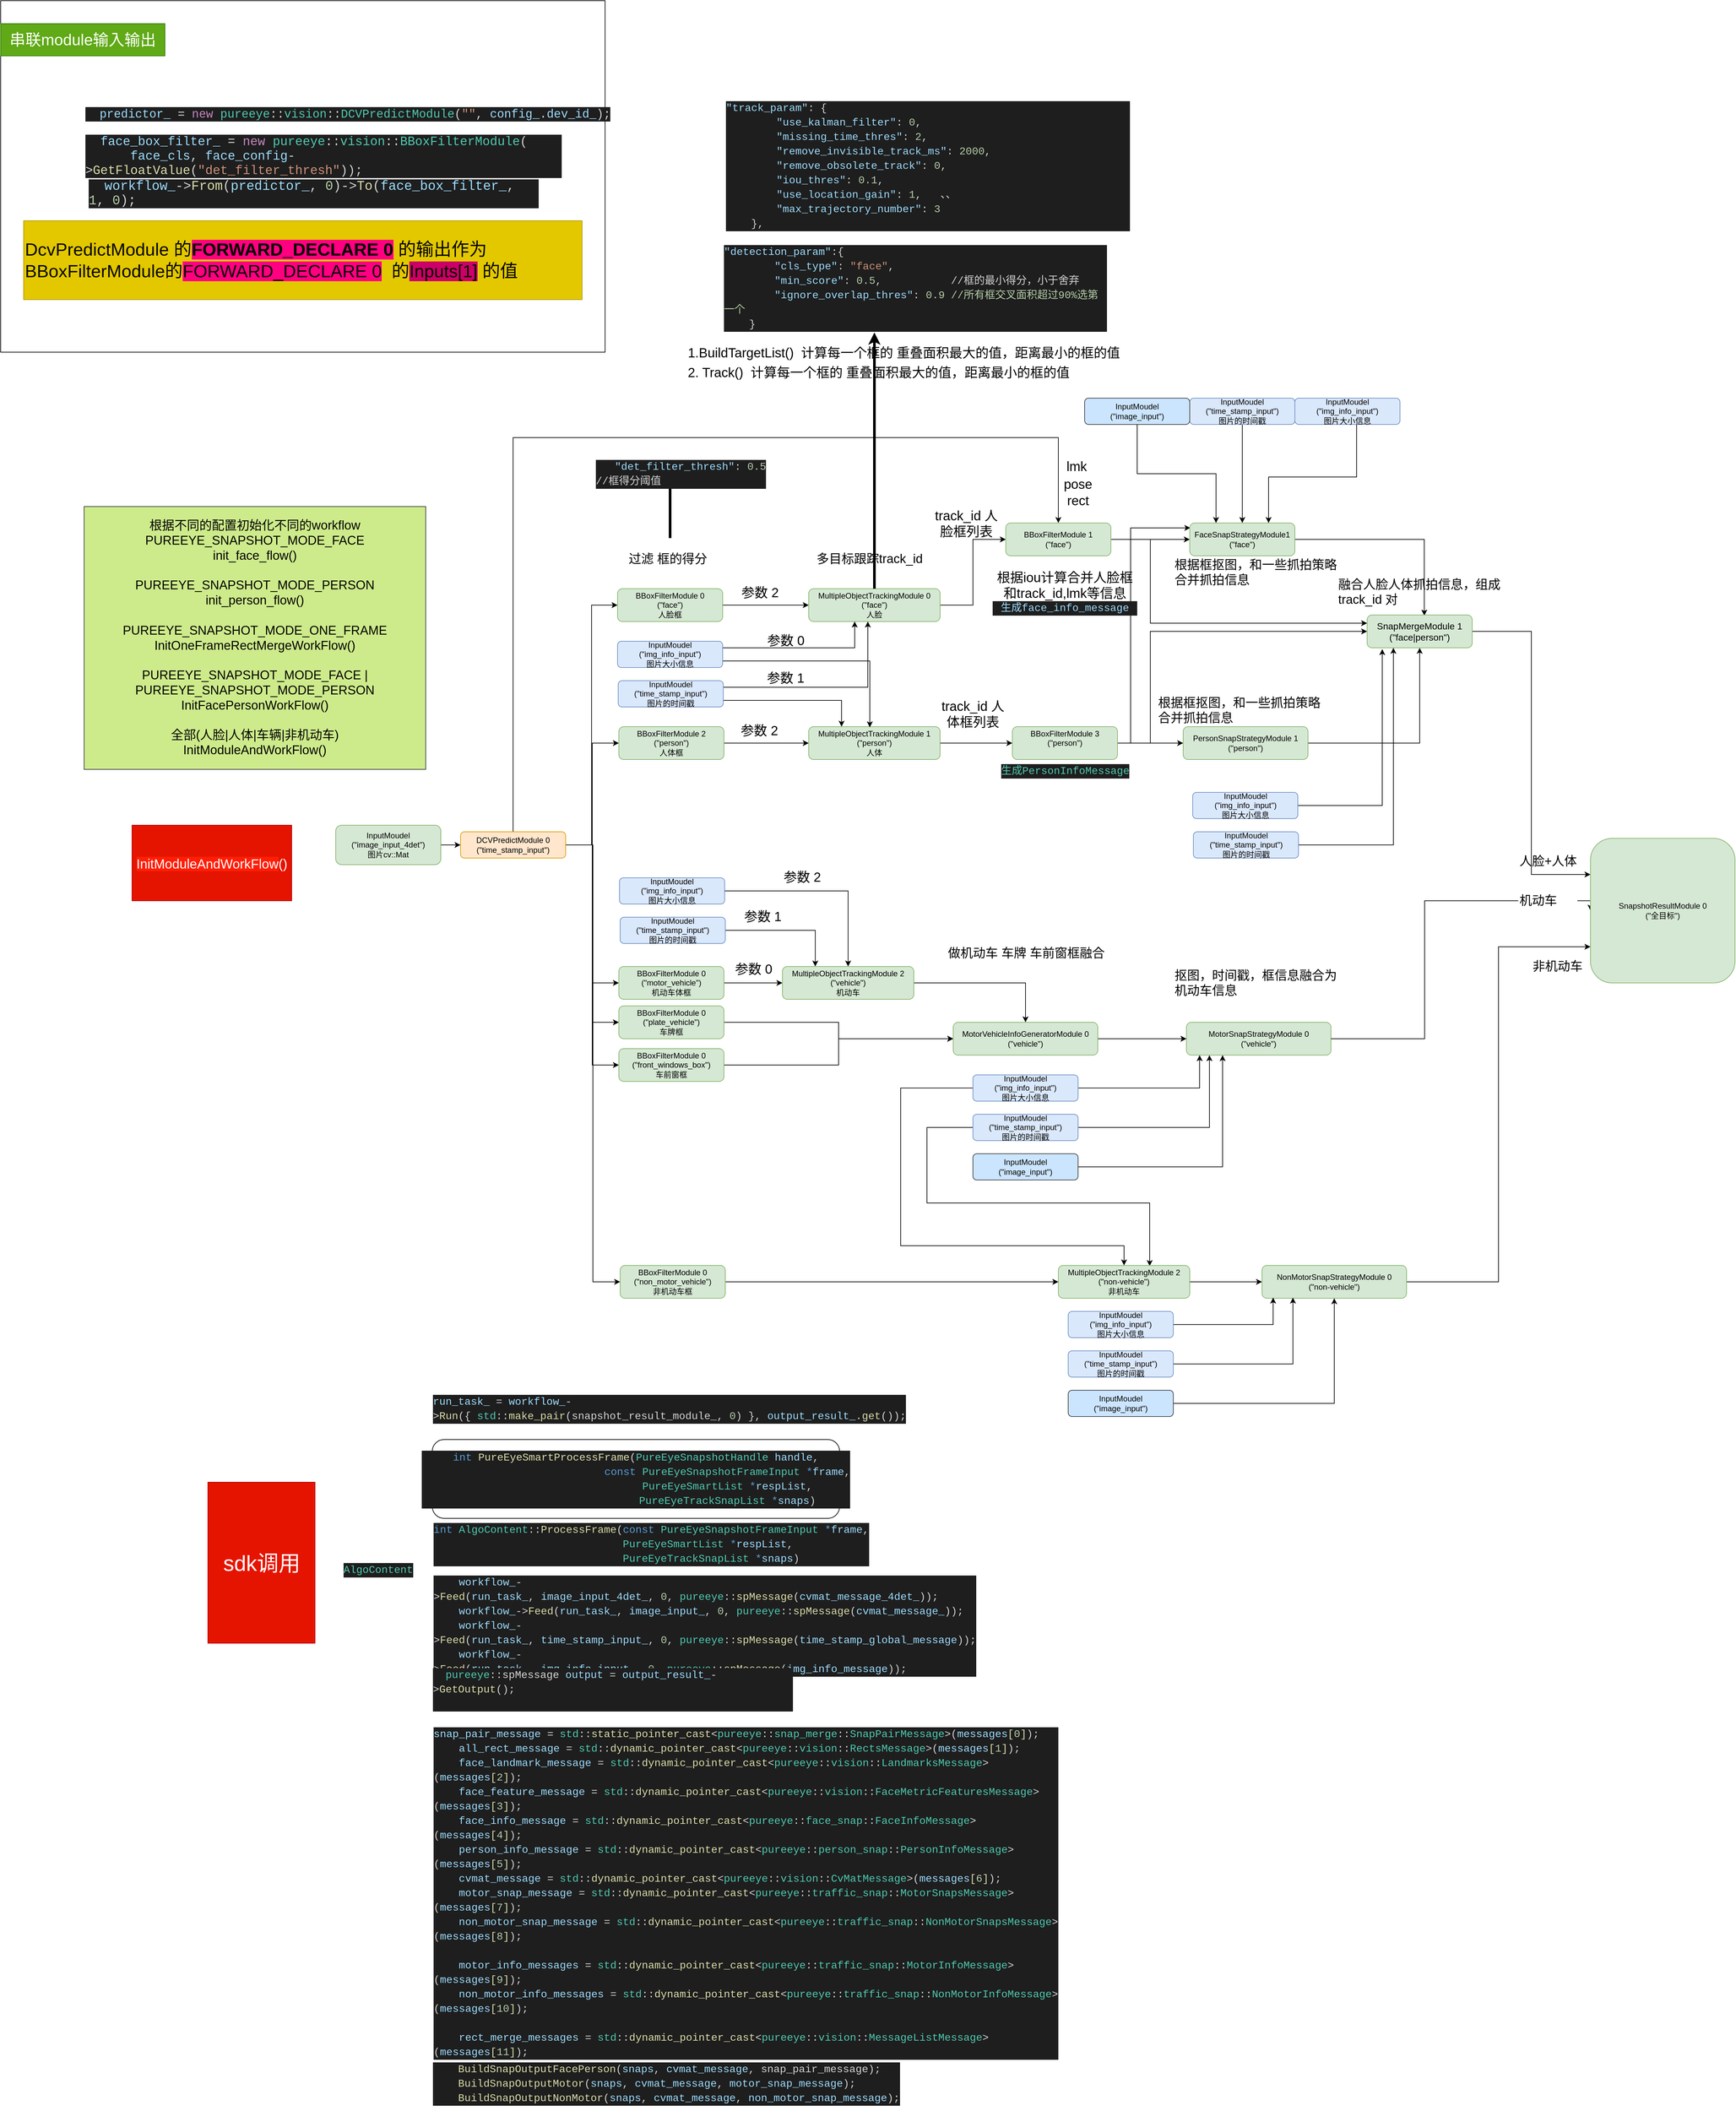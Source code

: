 <mxfile version="15.1.4" type="github">
  <diagram id="msuw9hYGAmnUWYRCktC_" name="Page-1">
    <mxGraphModel dx="2249" dy="1936" grid="1" gridSize="10" guides="1" tooltips="1" connect="1" arrows="1" fold="1" page="1" pageScale="1" pageWidth="827" pageHeight="1169" math="0" shadow="0">
      <root>
        <mxCell id="0" />
        <mxCell id="1" parent="0" />
        <mxCell id="NipPHCl-mKM_xc_7-Nwc-219" value="" style="rounded=0;whiteSpace=wrap;html=1;fontSize=24;align=left;" vertex="1" parent="1">
          <mxGeometry x="-640" y="-835" width="920" height="535" as="geometry" />
        </mxCell>
        <mxCell id="NipPHCl-mKM_xc_7-Nwc-14" style="edgeStyle=orthogonalEdgeStyle;rounded=0;orthogonalLoop=1;jettySize=auto;html=1;" edge="1" parent="1" source="NipPHCl-mKM_xc_7-Nwc-1" target="NipPHCl-mKM_xc_7-Nwc-11">
          <mxGeometry relative="1" as="geometry" />
        </mxCell>
        <mxCell id="NipPHCl-mKM_xc_7-Nwc-1" value="&lt;div&gt;InputMoudel&lt;/div&gt;&lt;div&gt;(&quot;image_input_4det&quot;)&lt;/div&gt;&lt;div&gt;图片cv::Mat&lt;br&gt;&lt;/div&gt;" style="rounded=1;whiteSpace=wrap;html=1;fillColor=#d5e8d4;strokeColor=#82b366;" vertex="1" parent="1">
          <mxGeometry x="-130" y="420" width="160" height="60" as="geometry" />
        </mxCell>
        <mxCell id="NipPHCl-mKM_xc_7-Nwc-32" style="edgeStyle=orthogonalEdgeStyle;rounded=0;orthogonalLoop=1;jettySize=auto;html=1;entryX=0;entryY=0.5;entryDx=0;entryDy=0;fontSize=19;exitX=1;exitY=0.5;exitDx=0;exitDy=0;" edge="1" parent="1" source="NipPHCl-mKM_xc_7-Nwc-11" target="NipPHCl-mKM_xc_7-Nwc-26">
          <mxGeometry relative="1" as="geometry" />
        </mxCell>
        <mxCell id="NipPHCl-mKM_xc_7-Nwc-33" style="edgeStyle=orthogonalEdgeStyle;rounded=0;orthogonalLoop=1;jettySize=auto;html=1;entryX=0;entryY=0.5;entryDx=0;entryDy=0;fontSize=19;" edge="1" parent="1" source="NipPHCl-mKM_xc_7-Nwc-11" target="NipPHCl-mKM_xc_7-Nwc-25">
          <mxGeometry relative="1" as="geometry" />
        </mxCell>
        <mxCell id="NipPHCl-mKM_xc_7-Nwc-34" style="edgeStyle=orthogonalEdgeStyle;rounded=0;orthogonalLoop=1;jettySize=auto;html=1;entryX=0;entryY=0.5;entryDx=0;entryDy=0;fontSize=19;" edge="1" parent="1" source="NipPHCl-mKM_xc_7-Nwc-11" target="NipPHCl-mKM_xc_7-Nwc-27">
          <mxGeometry relative="1" as="geometry" />
        </mxCell>
        <mxCell id="NipPHCl-mKM_xc_7-Nwc-35" style="edgeStyle=orthogonalEdgeStyle;rounded=0;orthogonalLoop=1;jettySize=auto;html=1;entryX=0;entryY=0.5;entryDx=0;entryDy=0;fontSize=19;" edge="1" parent="1" source="NipPHCl-mKM_xc_7-Nwc-11" target="NipPHCl-mKM_xc_7-Nwc-30">
          <mxGeometry relative="1" as="geometry" />
        </mxCell>
        <mxCell id="NipPHCl-mKM_xc_7-Nwc-36" style="edgeStyle=orthogonalEdgeStyle;rounded=0;orthogonalLoop=1;jettySize=auto;html=1;entryX=0;entryY=0.5;entryDx=0;entryDy=0;fontSize=19;" edge="1" parent="1" source="NipPHCl-mKM_xc_7-Nwc-11" target="NipPHCl-mKM_xc_7-Nwc-29">
          <mxGeometry relative="1" as="geometry" />
        </mxCell>
        <mxCell id="NipPHCl-mKM_xc_7-Nwc-37" style="edgeStyle=orthogonalEdgeStyle;rounded=0;orthogonalLoop=1;jettySize=auto;html=1;entryX=0;entryY=0.5;entryDx=0;entryDy=0;fontSize=19;" edge="1" parent="1" source="NipPHCl-mKM_xc_7-Nwc-11" target="NipPHCl-mKM_xc_7-Nwc-28">
          <mxGeometry relative="1" as="geometry" />
        </mxCell>
        <mxCell id="NipPHCl-mKM_xc_7-Nwc-105" style="edgeStyle=orthogonalEdgeStyle;rounded=0;orthogonalLoop=1;jettySize=auto;html=1;fontSize=20;entryX=0.5;entryY=0;entryDx=0;entryDy=0;" edge="1" parent="1" source="NipPHCl-mKM_xc_7-Nwc-11" target="NipPHCl-mKM_xc_7-Nwc-103">
          <mxGeometry relative="1" as="geometry">
            <mxPoint x="140" y="-110" as="targetPoint" />
            <Array as="points">
              <mxPoint x="140" y="-170" />
              <mxPoint x="970" y="-170" />
            </Array>
          </mxGeometry>
        </mxCell>
        <mxCell id="NipPHCl-mKM_xc_7-Nwc-11" value="&lt;div&gt;DCVPredictModule 0 &lt;br&gt;&lt;/div&gt;&lt;div&gt;(&quot;time_stamp_input&quot;)&lt;/div&gt;" style="rounded=1;whiteSpace=wrap;html=1;fillColor=#ffe6cc;strokeColor=#d79b00;" vertex="1" parent="1">
          <mxGeometry x="60" y="430" width="160" height="40" as="geometry" />
        </mxCell>
        <mxCell id="NipPHCl-mKM_xc_7-Nwc-45" value="" style="edgeStyle=orthogonalEdgeStyle;rounded=0;orthogonalLoop=1;jettySize=auto;html=1;fontSize=19;" edge="1" parent="1" source="NipPHCl-mKM_xc_7-Nwc-25" target="NipPHCl-mKM_xc_7-Nwc-41">
          <mxGeometry relative="1" as="geometry" />
        </mxCell>
        <mxCell id="NipPHCl-mKM_xc_7-Nwc-25" value="&lt;div&gt;BBoxFilterModule 2&lt;br&gt;&lt;/div&gt;&lt;div&gt;(&quot;person&quot;)&lt;/div&gt;&lt;div&gt;人体框&lt;br&gt;&lt;/div&gt;" style="rounded=1;whiteSpace=wrap;html=1;fillColor=#d5e8d4;strokeColor=#82b366;" vertex="1" parent="1">
          <mxGeometry x="301" y="270" width="160" height="50" as="geometry" />
        </mxCell>
        <mxCell id="NipPHCl-mKM_xc_7-Nwc-44" style="edgeStyle=orthogonalEdgeStyle;rounded=0;orthogonalLoop=1;jettySize=auto;html=1;fontSize=19;entryX=0;entryY=0.5;entryDx=0;entryDy=0;" edge="1" parent="1" source="NipPHCl-mKM_xc_7-Nwc-26" target="NipPHCl-mKM_xc_7-Nwc-39">
          <mxGeometry relative="1" as="geometry">
            <mxPoint x="489" y="98" as="targetPoint" />
          </mxGeometry>
        </mxCell>
        <mxCell id="NipPHCl-mKM_xc_7-Nwc-26" value="&lt;div&gt;BBoxFilterModule 0&lt;br&gt;&lt;/div&gt;&lt;div&gt;(&quot;face&quot;)&lt;/div&gt;&lt;div&gt;人脸框&lt;br&gt;&lt;/div&gt;" style="rounded=1;whiteSpace=wrap;html=1;fillColor=#d5e8d4;strokeColor=#82b366;" vertex="1" parent="1">
          <mxGeometry x="299" y="60" width="160" height="50" as="geometry" />
        </mxCell>
        <mxCell id="NipPHCl-mKM_xc_7-Nwc-143" value="" style="edgeStyle=orthogonalEdgeStyle;rounded=0;orthogonalLoop=1;jettySize=auto;html=1;fontSize=14;" edge="1" parent="1" source="NipPHCl-mKM_xc_7-Nwc-27" target="NipPHCl-mKM_xc_7-Nwc-142">
          <mxGeometry relative="1" as="geometry" />
        </mxCell>
        <mxCell id="NipPHCl-mKM_xc_7-Nwc-27" value="&lt;div&gt;BBoxFilterModule 0&lt;br&gt;&lt;/div&gt;&lt;div&gt;(&quot;motor_vehicle&quot;)&lt;/div&gt;&lt;div&gt;机动车体框&lt;br&gt;&lt;/div&gt;" style="rounded=1;whiteSpace=wrap;html=1;fillColor=#d5e8d4;strokeColor=#82b366;" vertex="1" parent="1">
          <mxGeometry x="301" y="635" width="160" height="50" as="geometry" />
        </mxCell>
        <mxCell id="NipPHCl-mKM_xc_7-Nwc-177" value="" style="edgeStyle=orthogonalEdgeStyle;rounded=0;orthogonalLoop=1;jettySize=auto;html=1;fontSize=14;" edge="1" parent="1" source="NipPHCl-mKM_xc_7-Nwc-28" target="NipPHCl-mKM_xc_7-Nwc-176">
          <mxGeometry relative="1" as="geometry" />
        </mxCell>
        <mxCell id="NipPHCl-mKM_xc_7-Nwc-28" value="&lt;div&gt;BBoxFilterModule 0&lt;/div&gt;&lt;div&gt;(&quot;non_motor_vehicle&quot;)&lt;/div&gt;&lt;div&gt;非机动车框&lt;br&gt;&lt;/div&gt;" style="rounded=1;whiteSpace=wrap;html=1;fillColor=#d5e8d4;strokeColor=#82b366;" vertex="1" parent="1">
          <mxGeometry x="303" y="1090" width="160" height="50" as="geometry" />
        </mxCell>
        <mxCell id="NipPHCl-mKM_xc_7-Nwc-157" style="edgeStyle=orthogonalEdgeStyle;rounded=0;orthogonalLoop=1;jettySize=auto;html=1;entryX=0;entryY=0.5;entryDx=0;entryDy=0;fontSize=14;" edge="1" parent="1" source="NipPHCl-mKM_xc_7-Nwc-29" target="NipPHCl-mKM_xc_7-Nwc-151">
          <mxGeometry relative="1" as="geometry" />
        </mxCell>
        <mxCell id="NipPHCl-mKM_xc_7-Nwc-29" value="&lt;div&gt;BBoxFilterModule 0&lt;/div&gt;&lt;div&gt;(&quot;front_windows_box&quot;)&lt;/div&gt;&lt;div&gt;车前窗框&lt;br&gt;&lt;/div&gt;" style="rounded=1;whiteSpace=wrap;html=1;fillColor=#d5e8d4;strokeColor=#82b366;" vertex="1" parent="1">
          <mxGeometry x="301" y="760" width="160" height="50" as="geometry" />
        </mxCell>
        <mxCell id="NipPHCl-mKM_xc_7-Nwc-156" style="edgeStyle=orthogonalEdgeStyle;rounded=0;orthogonalLoop=1;jettySize=auto;html=1;entryX=0;entryY=0.5;entryDx=0;entryDy=0;fontSize=14;" edge="1" parent="1" source="NipPHCl-mKM_xc_7-Nwc-30" target="NipPHCl-mKM_xc_7-Nwc-151">
          <mxGeometry relative="1" as="geometry" />
        </mxCell>
        <mxCell id="NipPHCl-mKM_xc_7-Nwc-30" value="&lt;div&gt;BBoxFilterModule 0&lt;/div&gt;&lt;div&gt;(&quot;plate_vehicle&quot;)&lt;/div&gt;&lt;div&gt;车牌框&lt;br&gt;&lt;/div&gt;" style="rounded=1;whiteSpace=wrap;html=1;fillColor=#d5e8d4;strokeColor=#82b366;" vertex="1" parent="1">
          <mxGeometry x="301" y="695" width="160" height="50" as="geometry" />
        </mxCell>
        <mxCell id="NipPHCl-mKM_xc_7-Nwc-106" style="edgeStyle=orthogonalEdgeStyle;rounded=0;orthogonalLoop=1;jettySize=auto;html=1;entryX=0;entryY=0.5;entryDx=0;entryDy=0;fontSize=20;" edge="1" parent="1" source="NipPHCl-mKM_xc_7-Nwc-39" target="NipPHCl-mKM_xc_7-Nwc-103">
          <mxGeometry relative="1" as="geometry" />
        </mxCell>
        <mxCell id="NipPHCl-mKM_xc_7-Nwc-39" value="&lt;div&gt;MultipleObjectTrackingModule 0&lt;br&gt;&lt;/div&gt;&lt;div&gt;(&quot;face&quot;)&lt;/div&gt;&lt;div&gt;人脸&lt;br&gt;&lt;/div&gt;" style="rounded=1;whiteSpace=wrap;html=1;fillColor=#d5e8d4;strokeColor=#82b366;" vertex="1" parent="1">
          <mxGeometry x="590" y="60" width="200" height="50" as="geometry" />
        </mxCell>
        <mxCell id="NipPHCl-mKM_xc_7-Nwc-104" value="" style="edgeStyle=orthogonalEdgeStyle;rounded=0;orthogonalLoop=1;jettySize=auto;html=1;fontSize=20;" edge="1" parent="1" source="NipPHCl-mKM_xc_7-Nwc-41" target="NipPHCl-mKM_xc_7-Nwc-102">
          <mxGeometry relative="1" as="geometry" />
        </mxCell>
        <mxCell id="NipPHCl-mKM_xc_7-Nwc-41" value="&lt;div&gt;MultipleObjectTrackingModule 1&lt;br&gt;&lt;/div&gt;&lt;div&gt;(&quot;person&quot;)&lt;/div&gt;&lt;div&gt;人体&lt;br&gt;&lt;/div&gt;" style="rounded=1;whiteSpace=wrap;html=1;fillColor=#d5e8d4;strokeColor=#82b366;" vertex="1" parent="1">
          <mxGeometry x="590" y="270" width="200" height="50" as="geometry" />
        </mxCell>
        <mxCell id="NipPHCl-mKM_xc_7-Nwc-62" value="&lt;font style=&quot;font-size: 20px&quot; color=&quot;#FFFFFF&quot;&gt;&lt;span style=&quot;background-color: rgb(255 , 30 , 5) ; font-size: 20px&quot;&gt;InitModuleAndWorkFlow&lt;/span&gt;&lt;/font&gt;()" style="rounded=0;whiteSpace=wrap;html=1;fontSize=20;align=center;fillColor=#e51400;strokeColor=#B20000;fontColor=#ffffff;" vertex="1" parent="1">
          <mxGeometry x="-440" y="420" width="243" height="115" as="geometry" />
        </mxCell>
        <mxCell id="NipPHCl-mKM_xc_7-Nwc-64" value="&lt;div style=&quot;color: rgb(212 , 212 , 212) ; background-color: rgb(30 , 30 , 30) ; font-family: &amp;#34;consolas&amp;#34; , &amp;#34;courier new&amp;#34; , monospace ; font-weight: normal ; font-size: 16px ; line-height: 22px&quot;&gt;&lt;div&gt;&lt;div style=&quot;color: rgb(212 , 212 , 212) ; background-color: rgb(30 , 30 , 30) ; font-family: &amp;#34;consolas&amp;#34; , &amp;#34;courier new&amp;#34; , monospace ; font-weight: normal ; font-size: 16px ; line-height: 22px&quot;&gt;&lt;div&gt;&lt;span style=&quot;color: #569cd6&quot;&gt;int&lt;/span&gt;&lt;span style=&quot;color: #d4d4d4&quot;&gt;&amp;nbsp;&lt;/span&gt;&lt;span style=&quot;color: #dcdcaa&quot;&gt;PureEyeSmartProcessFrame&lt;/span&gt;&lt;span style=&quot;color: #d4d4d4&quot;&gt;(&lt;/span&gt;&lt;span style=&quot;color: #4ec9b0&quot;&gt;PureEyeSnapshotHandle&lt;/span&gt;&lt;span style=&quot;color: #d4d4d4&quot;&gt;&amp;nbsp;&lt;/span&gt;&lt;span style=&quot;color: #9cdcfe&quot;&gt;handle&lt;/span&gt;&lt;span style=&quot;color: #d4d4d4&quot;&gt;,&lt;/span&gt;&lt;/div&gt;&lt;div&gt;&lt;span style=&quot;color: #d4d4d4&quot;&gt;&amp;nbsp;&amp;nbsp;&amp;nbsp;&amp;nbsp;&amp;nbsp;&amp;nbsp;&amp;nbsp;&amp;nbsp;&amp;nbsp;&amp;nbsp;&amp;nbsp;&amp;nbsp;&amp;nbsp;&amp;nbsp;&amp;nbsp;&amp;nbsp;&amp;nbsp;&amp;nbsp;&amp;nbsp;&amp;nbsp;&amp;nbsp;&amp;nbsp;&amp;nbsp;&amp;nbsp;&amp;nbsp;&amp;nbsp;&amp;nbsp;&amp;nbsp;&amp;nbsp;&lt;/span&gt;&lt;span style=&quot;color: #569cd6&quot;&gt;const&lt;/span&gt;&lt;span style=&quot;color: #d4d4d4&quot;&gt;&amp;nbsp;&lt;/span&gt;&lt;span style=&quot;color: #4ec9b0&quot;&gt;PureEyeSnapshotFrameInput&lt;/span&gt;&lt;span style=&quot;color: #d4d4d4&quot;&gt;&amp;nbsp;&lt;/span&gt;&lt;span style=&quot;color: #569cd6&quot;&gt;*&lt;/span&gt;&lt;span style=&quot;color: #9cdcfe&quot;&gt;frame&lt;/span&gt;&lt;span style=&quot;color: #d4d4d4&quot;&gt;,&lt;/span&gt;&lt;/div&gt;&lt;div&gt;&lt;span style=&quot;color: #d4d4d4&quot;&gt;&amp;nbsp;&amp;nbsp;&amp;nbsp;&amp;nbsp;&amp;nbsp;&amp;nbsp;&amp;nbsp;&amp;nbsp;&amp;nbsp;&amp;nbsp;&amp;nbsp;&amp;nbsp;&amp;nbsp;&amp;nbsp;&amp;nbsp;&amp;nbsp;&amp;nbsp;&amp;nbsp;&amp;nbsp;&amp;nbsp;&amp;nbsp;&amp;nbsp;&amp;nbsp;&amp;nbsp;&amp;nbsp;&amp;nbsp;&amp;nbsp;&amp;nbsp;&amp;nbsp;&lt;/span&gt;&lt;span style=&quot;color: #4ec9b0&quot;&gt;PureEyeSmartList&lt;/span&gt;&lt;span style=&quot;color: #d4d4d4&quot;&gt;&amp;nbsp;&lt;/span&gt;&lt;span style=&quot;color: #569cd6&quot;&gt;*&lt;/span&gt;&lt;span style=&quot;color: #9cdcfe&quot;&gt;respList&lt;/span&gt;&lt;span style=&quot;color: #d4d4d4&quot;&gt;,&lt;/span&gt;&lt;/div&gt;&lt;div&gt;&lt;span style=&quot;color: #d4d4d4&quot;&gt;&amp;nbsp;&amp;nbsp;&amp;nbsp;&amp;nbsp;&amp;nbsp;&amp;nbsp;&amp;nbsp;&amp;nbsp;&amp;nbsp;&amp;nbsp;&amp;nbsp;&amp;nbsp;&amp;nbsp;&amp;nbsp;&amp;nbsp;&amp;nbsp;&amp;nbsp;&amp;nbsp;&amp;nbsp;&amp;nbsp;&amp;nbsp;&amp;nbsp;&amp;nbsp;&amp;nbsp;&amp;nbsp;&amp;nbsp;&amp;nbsp;&amp;nbsp;&amp;nbsp;&lt;/span&gt;&lt;span style=&quot;color: #4ec9b0&quot;&gt;PureEyeTrackSnapList&lt;/span&gt;&lt;span style=&quot;color: #d4d4d4&quot;&gt;&amp;nbsp;&lt;/span&gt;&lt;span style=&quot;color: #569cd6&quot;&gt;*&lt;/span&gt;&lt;span style=&quot;color: #9cdcfe&quot;&gt;snaps&lt;/span&gt;&lt;span style=&quot;color: #d4d4d4&quot;&gt;)&lt;/span&gt;&lt;/div&gt;&lt;/div&gt;&lt;/div&gt;&lt;/div&gt;" style="rounded=1;whiteSpace=wrap;html=1;fontSize=19;align=center;" vertex="1" parent="1">
          <mxGeometry x="17" y="1355" width="620" height="120" as="geometry" />
        </mxCell>
        <mxCell id="NipPHCl-mKM_xc_7-Nwc-65" value="&lt;div style=&quot;color: rgb(212, 212, 212); background-color: rgb(30, 30, 30); font-family: &amp;quot;consolas&amp;quot;, &amp;quot;courier new&amp;quot;, monospace; font-weight: normal; font-size: 16px; line-height: 22px;&quot;&gt;&lt;div&gt;&lt;span style=&quot;color: #569cd6&quot;&gt;int&lt;/span&gt;&lt;span style=&quot;color: #d4d4d4&quot;&gt;&amp;nbsp;&lt;/span&gt;&lt;span style=&quot;color: #4ec9b0&quot;&gt;AlgoContent&lt;/span&gt;&lt;span style=&quot;color: #d4d4d4&quot;&gt;::&lt;/span&gt;&lt;span style=&quot;color: #dcdcaa&quot;&gt;ProcessFrame&lt;/span&gt;&lt;span style=&quot;color: #d4d4d4&quot;&gt;(&lt;/span&gt;&lt;span style=&quot;color: #569cd6&quot;&gt;const&lt;/span&gt;&lt;span style=&quot;color: #d4d4d4&quot;&gt;&amp;nbsp;&lt;/span&gt;&lt;span style=&quot;color: #4ec9b0&quot;&gt;PureEyeSnapshotFrameInput&lt;/span&gt;&lt;span style=&quot;color: #d4d4d4&quot;&gt;&amp;nbsp;&lt;/span&gt;&lt;span style=&quot;color: #569cd6&quot;&gt;*&lt;/span&gt;&lt;span style=&quot;color: #9cdcfe&quot;&gt;frame&lt;/span&gt;&lt;span style=&quot;color: #d4d4d4&quot;&gt;,&lt;/span&gt;&lt;/div&gt;&lt;div&gt;&lt;span style=&quot;color: #d4d4d4&quot;&gt;&amp;nbsp;&amp;nbsp;&amp;nbsp;&amp;nbsp;&amp;nbsp;&amp;nbsp;&amp;nbsp;&amp;nbsp;&amp;nbsp;&amp;nbsp;&amp;nbsp;&amp;nbsp;&amp;nbsp;&amp;nbsp;&amp;nbsp;&amp;nbsp;&amp;nbsp;&amp;nbsp;&amp;nbsp;&amp;nbsp;&amp;nbsp;&amp;nbsp;&amp;nbsp;&amp;nbsp;&amp;nbsp;&amp;nbsp;&amp;nbsp;&amp;nbsp;&amp;nbsp;&amp;nbsp;&lt;/span&gt;&lt;span style=&quot;color: #4ec9b0&quot;&gt;PureEyeSmartList&lt;/span&gt;&lt;span style=&quot;color: #d4d4d4&quot;&gt;&amp;nbsp;&lt;/span&gt;&lt;span style=&quot;color: #569cd6&quot;&gt;*&lt;/span&gt;&lt;span style=&quot;color: #9cdcfe&quot;&gt;respList&lt;/span&gt;&lt;span style=&quot;color: #d4d4d4&quot;&gt;,&lt;/span&gt;&lt;/div&gt;&lt;div&gt;&lt;span style=&quot;color: #d4d4d4&quot;&gt;&amp;nbsp;&amp;nbsp;&amp;nbsp;&amp;nbsp;&amp;nbsp;&amp;nbsp;&amp;nbsp;&amp;nbsp;&amp;nbsp;&amp;nbsp;&amp;nbsp;&amp;nbsp;&amp;nbsp;&amp;nbsp;&amp;nbsp;&amp;nbsp;&amp;nbsp;&amp;nbsp;&amp;nbsp;&amp;nbsp;&amp;nbsp;&amp;nbsp;&amp;nbsp;&amp;nbsp;&amp;nbsp;&amp;nbsp;&amp;nbsp;&amp;nbsp;&amp;nbsp;&amp;nbsp;&lt;/span&gt;&lt;span style=&quot;color: #4ec9b0&quot;&gt;PureEyeTrackSnapList&lt;/span&gt;&lt;span style=&quot;color: #d4d4d4&quot;&gt;&amp;nbsp;&lt;/span&gt;&lt;span style=&quot;color: #569cd6&quot;&gt;*&lt;/span&gt;&lt;span style=&quot;color: #9cdcfe&quot;&gt;snaps&lt;/span&gt;&lt;span style=&quot;color: #d4d4d4&quot;&gt;)&lt;/span&gt;&lt;/div&gt;&lt;div&gt;&lt;span style=&quot;color: #d4d4d4&quot;&gt;&lt;/span&gt;&lt;/div&gt;&lt;/div&gt;" style="text;whiteSpace=wrap;html=1;fontSize=19;" vertex="1" parent="1">
          <mxGeometry x="17" y="1475" width="550" height="80" as="geometry" />
        </mxCell>
        <mxCell id="NipPHCl-mKM_xc_7-Nwc-66" value="&lt;div style=&quot;color: rgb(212, 212, 212); background-color: rgb(30, 30, 30); font-family: &amp;quot;consolas&amp;quot;, &amp;quot;courier new&amp;quot;, monospace; font-weight: normal; font-size: 16px; line-height: 22px;&quot;&gt;&lt;div&gt;&lt;span style=&quot;color: #d4d4d4&quot;&gt;&amp;nbsp;&amp;nbsp;&amp;nbsp;&amp;nbsp;&lt;/span&gt;&lt;span style=&quot;color: #9cdcfe&quot;&gt;workflow_&lt;/span&gt;&lt;span style=&quot;color: #d4d4d4&quot;&gt;-&amp;gt;&lt;/span&gt;&lt;span style=&quot;color: #dcdcaa&quot;&gt;Feed&lt;/span&gt;&lt;span style=&quot;color: #d4d4d4&quot;&gt;(&lt;/span&gt;&lt;span style=&quot;color: #9cdcfe&quot;&gt;run_task_&lt;/span&gt;&lt;span style=&quot;color: #d4d4d4&quot;&gt;,&amp;nbsp;&lt;/span&gt;&lt;span style=&quot;color: #9cdcfe&quot;&gt;image_input_4det_&lt;/span&gt;&lt;span style=&quot;color: #d4d4d4&quot;&gt;,&amp;nbsp;&lt;/span&gt;&lt;span style=&quot;color: #b5cea8&quot;&gt;0&lt;/span&gt;&lt;span style=&quot;color: #d4d4d4&quot;&gt;,&amp;nbsp;&lt;/span&gt;&lt;span style=&quot;color: #4ec9b0&quot;&gt;pureeye&lt;/span&gt;&lt;span style=&quot;color: #d4d4d4&quot;&gt;::&lt;/span&gt;&lt;span style=&quot;color: #dcdcaa&quot;&gt;spMessage&lt;/span&gt;&lt;span style=&quot;color: #d4d4d4&quot;&gt;(&lt;/span&gt;&lt;span style=&quot;color: #9cdcfe&quot;&gt;cvmat_message_4det_&lt;/span&gt;&lt;span style=&quot;color: #d4d4d4&quot;&gt;));&lt;/span&gt;&lt;/div&gt;&lt;div&gt;&lt;span style=&quot;color: #d4d4d4&quot;&gt;&amp;nbsp;&amp;nbsp;&amp;nbsp;&amp;nbsp;&lt;/span&gt;&lt;span style=&quot;color: #9cdcfe&quot;&gt;workflow_&lt;/span&gt;&lt;span style=&quot;color: #d4d4d4&quot;&gt;-&amp;gt;&lt;/span&gt;&lt;span style=&quot;color: #dcdcaa&quot;&gt;Feed&lt;/span&gt;&lt;span style=&quot;color: #d4d4d4&quot;&gt;(&lt;/span&gt;&lt;span style=&quot;color: #9cdcfe&quot;&gt;run_task_&lt;/span&gt;&lt;span style=&quot;color: #d4d4d4&quot;&gt;,&amp;nbsp;&lt;/span&gt;&lt;span style=&quot;color: #9cdcfe&quot;&gt;image_input_&lt;/span&gt;&lt;span style=&quot;color: #d4d4d4&quot;&gt;,&amp;nbsp;&lt;/span&gt;&lt;span style=&quot;color: #b5cea8&quot;&gt;0&lt;/span&gt;&lt;span style=&quot;color: #d4d4d4&quot;&gt;,&amp;nbsp;&lt;/span&gt;&lt;span style=&quot;color: #4ec9b0&quot;&gt;pureeye&lt;/span&gt;&lt;span style=&quot;color: #d4d4d4&quot;&gt;::&lt;/span&gt;&lt;span style=&quot;color: #dcdcaa&quot;&gt;spMessage&lt;/span&gt;&lt;span style=&quot;color: #d4d4d4&quot;&gt;(&lt;/span&gt;&lt;span style=&quot;color: #9cdcfe&quot;&gt;cvmat_message_&lt;/span&gt;&lt;span style=&quot;color: #d4d4d4&quot;&gt;));&lt;/span&gt;&lt;/div&gt;&lt;div&gt;&lt;span style=&quot;color: #d4d4d4&quot;&gt;&amp;nbsp;&amp;nbsp;&amp;nbsp;&amp;nbsp;&lt;/span&gt;&lt;span style=&quot;color: #9cdcfe&quot;&gt;workflow_&lt;/span&gt;&lt;span style=&quot;color: #d4d4d4&quot;&gt;-&amp;gt;&lt;/span&gt;&lt;span style=&quot;color: #dcdcaa&quot;&gt;Feed&lt;/span&gt;&lt;span style=&quot;color: #d4d4d4&quot;&gt;(&lt;/span&gt;&lt;span style=&quot;color: #9cdcfe&quot;&gt;run_task_&lt;/span&gt;&lt;span style=&quot;color: #d4d4d4&quot;&gt;,&amp;nbsp;&lt;/span&gt;&lt;span style=&quot;color: #9cdcfe&quot;&gt;time_stamp_input_&lt;/span&gt;&lt;span style=&quot;color: #d4d4d4&quot;&gt;,&amp;nbsp;&lt;/span&gt;&lt;span style=&quot;color: #b5cea8&quot;&gt;0&lt;/span&gt;&lt;span style=&quot;color: #d4d4d4&quot;&gt;,&amp;nbsp;&lt;/span&gt;&lt;span style=&quot;color: #4ec9b0&quot;&gt;pureeye&lt;/span&gt;&lt;span style=&quot;color: #d4d4d4&quot;&gt;::&lt;/span&gt;&lt;span style=&quot;color: #dcdcaa&quot;&gt;spMessage&lt;/span&gt;&lt;span style=&quot;color: #d4d4d4&quot;&gt;(&lt;/span&gt;&lt;span style=&quot;color: #9cdcfe&quot;&gt;time_stamp_global_message&lt;/span&gt;&lt;span style=&quot;color: #d4d4d4&quot;&gt;));&lt;/span&gt;&lt;/div&gt;&lt;div&gt;&lt;span style=&quot;color: #d4d4d4&quot;&gt;&amp;nbsp;&amp;nbsp;&amp;nbsp;&amp;nbsp;&lt;/span&gt;&lt;span style=&quot;color: #9cdcfe&quot;&gt;workflow_&lt;/span&gt;&lt;span style=&quot;color: #d4d4d4&quot;&gt;-&amp;gt;&lt;/span&gt;&lt;span style=&quot;color: #dcdcaa&quot;&gt;Feed&lt;/span&gt;&lt;span style=&quot;color: #d4d4d4&quot;&gt;(&lt;/span&gt;&lt;span style=&quot;color: #9cdcfe&quot;&gt;run_task_&lt;/span&gt;&lt;span style=&quot;color: #d4d4d4&quot;&gt;,&amp;nbsp;&lt;/span&gt;&lt;span style=&quot;color: #9cdcfe&quot;&gt;img_info_input_&lt;/span&gt;&lt;span style=&quot;color: #d4d4d4&quot;&gt;,&amp;nbsp;&lt;/span&gt;&lt;span style=&quot;color: #b5cea8&quot;&gt;0&lt;/span&gt;&lt;span style=&quot;color: #d4d4d4&quot;&gt;,&amp;nbsp;&lt;/span&gt;&lt;span style=&quot;color: #4ec9b0&quot;&gt;pureeye&lt;/span&gt;&lt;span style=&quot;color: #d4d4d4&quot;&gt;::&lt;/span&gt;&lt;span style=&quot;color: #dcdcaa&quot;&gt;spMessage&lt;/span&gt;&lt;span style=&quot;color: #d4d4d4&quot;&gt;(&lt;/span&gt;&lt;span style=&quot;color: #9cdcfe&quot;&gt;img_info_message&lt;/span&gt;&lt;span style=&quot;color: #d4d4d4&quot;&gt;));&lt;/span&gt;&lt;/div&gt;&lt;div&gt;&lt;span style=&quot;color: #d4d4d4&quot;&gt;&lt;/span&gt;&lt;/div&gt;&lt;/div&gt;" style="text;whiteSpace=wrap;html=1;fontSize=19;" vertex="1" parent="1">
          <mxGeometry x="17" y="1555" width="550" height="100" as="geometry" />
        </mxCell>
        <mxCell id="NipPHCl-mKM_xc_7-Nwc-67" value="&lt;div style=&quot;color: rgb(212, 212, 212); background-color: rgb(30, 30, 30); font-family: &amp;quot;consolas&amp;quot;, &amp;quot;courier new&amp;quot;, monospace; font-weight: normal; font-size: 16px; line-height: 22px;&quot;&gt;&lt;div&gt;&lt;span style=&quot;color: #d4d4d4&quot;&gt;&amp;nbsp;&amp;nbsp;&amp;nbsp;&amp;nbsp;&lt;/span&gt;&lt;span style=&quot;color: #dcdcaa&quot;&gt;BuildSnapOutputFacePerson&lt;/span&gt;&lt;span style=&quot;color: #d4d4d4&quot;&gt;(&lt;/span&gt;&lt;span style=&quot;color: #9cdcfe&quot;&gt;snaps&lt;/span&gt;&lt;span style=&quot;color: #d4d4d4&quot;&gt;,&amp;nbsp;&lt;/span&gt;&lt;span style=&quot;color: #9cdcfe&quot;&gt;cvmat_message&lt;/span&gt;&lt;span style=&quot;color: #d4d4d4&quot;&gt;,&amp;nbsp;snap_pair_message);&lt;/span&gt;&lt;/div&gt;&lt;div&gt;&lt;span style=&quot;color: #d4d4d4&quot;&gt;&amp;nbsp;&amp;nbsp;&amp;nbsp;&amp;nbsp;&lt;/span&gt;&lt;span style=&quot;color: #dcdcaa&quot;&gt;BuildSnapOutputMotor&lt;/span&gt;&lt;span style=&quot;color: #d4d4d4&quot;&gt;(&lt;/span&gt;&lt;span style=&quot;color: #9cdcfe&quot;&gt;snaps&lt;/span&gt;&lt;span style=&quot;color: #d4d4d4&quot;&gt;,&amp;nbsp;&lt;/span&gt;&lt;span style=&quot;color: #9cdcfe&quot;&gt;cvmat_message&lt;/span&gt;&lt;span style=&quot;color: #d4d4d4&quot;&gt;,&amp;nbsp;&lt;/span&gt;&lt;span style=&quot;color: #9cdcfe&quot;&gt;motor_snap_message&lt;/span&gt;&lt;span style=&quot;color: #d4d4d4&quot;&gt;);&lt;/span&gt;&lt;/div&gt;&lt;div&gt;&lt;span style=&quot;color: #d4d4d4&quot;&gt;&amp;nbsp;&amp;nbsp;&amp;nbsp;&amp;nbsp;&lt;/span&gt;&lt;span style=&quot;color: #dcdcaa&quot;&gt;BuildSnapOutputNonMotor&lt;/span&gt;&lt;span style=&quot;color: #d4d4d4&quot;&gt;(&lt;/span&gt;&lt;span style=&quot;color: #9cdcfe&quot;&gt;snaps&lt;/span&gt;&lt;span style=&quot;color: #d4d4d4&quot;&gt;,&amp;nbsp;&lt;/span&gt;&lt;span style=&quot;color: #9cdcfe&quot;&gt;cvmat_message&lt;/span&gt;&lt;span style=&quot;color: #d4d4d4&quot;&gt;,&amp;nbsp;&lt;/span&gt;&lt;span style=&quot;color: #9cdcfe&quot;&gt;non_motor_snap_message&lt;/span&gt;&lt;span style=&quot;color: #d4d4d4&quot;&gt;);&lt;/span&gt;&lt;/div&gt;&lt;div&gt;&lt;span style=&quot;color: #d4d4d4&quot;&gt;&lt;/span&gt;&lt;/div&gt;&lt;/div&gt;" style="text;whiteSpace=wrap;html=1;fontSize=19;" vertex="1" parent="1">
          <mxGeometry x="16" y="2296" width="550" height="80" as="geometry" />
        </mxCell>
        <mxCell id="NipPHCl-mKM_xc_7-Nwc-68" value="&lt;div style=&quot;color: rgb(212, 212, 212); background-color: rgb(30, 30, 30); font-family: &amp;quot;consolas&amp;quot;, &amp;quot;courier new&amp;quot;, monospace; font-weight: normal; font-size: 16px; line-height: 22px;&quot;&gt;&lt;div&gt;&lt;span style=&quot;color: #4ec9b0&quot;&gt;AlgoContent&lt;/span&gt;&lt;/div&gt;&lt;/div&gt;" style="text;whiteSpace=wrap;html=1;fontSize=19;" vertex="1" parent="1">
          <mxGeometry x="-120" y="1536" width="120" height="40" as="geometry" />
        </mxCell>
        <mxCell id="NipPHCl-mKM_xc_7-Nwc-69" value="&lt;div style=&quot;font-size: 33px;&quot;&gt;sdk调用&lt;/div&gt;" style="rounded=0;whiteSpace=wrap;html=1;fontSize=33;align=center;fillColor=#e51400;strokeColor=#B20000;fontColor=#ffffff;" vertex="1" parent="1">
          <mxGeometry x="-324.5" y="1420" width="163" height="245" as="geometry" />
        </mxCell>
        <mxCell id="NipPHCl-mKM_xc_7-Nwc-70" value="根据不同的配置初始化不同的workflow&lt;br&gt;PUREEYE_SNAPSHOT_MODE_FACE&lt;br&gt;init_face_flow()&lt;br&gt;&lt;br&gt;PUREEYE_SNAPSHOT_MODE_PERSON&lt;br&gt;init_person_flow()&lt;br&gt;&lt;br&gt;PUREEYE_SNAPSHOT_MODE_ONE_FRAME&lt;br&gt;InitOneFrameRectMergeWorkFlow()&lt;br&gt;&lt;br&gt;PUREEYE_SNAPSHOT_MODE_FACE | PUREEYE_SNAPSHOT_MODE_PERSON&lt;br&gt;InitFacePersonWorkFlow()&lt;br&gt;&lt;br&gt;全部(人脸|人体|车辆|非机动车)&lt;br&gt;InitModuleAndWorkFlow()" style="rounded=0;whiteSpace=wrap;html=1;fontSize=19;align=center;fillColor=#cdeb8b;strokeColor=#36393d;" vertex="1" parent="1">
          <mxGeometry x="-513" y="-65" width="520" height="400" as="geometry" />
        </mxCell>
        <mxCell id="NipPHCl-mKM_xc_7-Nwc-76" value="&lt;div&gt;参数 2&lt;br&gt;&lt;/div&gt;" style="text;html=1;strokeColor=none;fillColor=none;align=center;verticalAlign=middle;whiteSpace=wrap;rounded=0;fontSize=20;" vertex="1" parent="1">
          <mxGeometry x="481" y="50" width="70" height="30" as="geometry" />
        </mxCell>
        <mxCell id="NipPHCl-mKM_xc_7-Nwc-204" value="" style="edgeStyle=orthogonalEdgeStyle;rounded=0;orthogonalLoop=1;jettySize=auto;html=1;fontSize=14;strokeWidth=4;" edge="1" parent="1">
          <mxGeometry relative="1" as="geometry">
            <mxPoint x="379" y="-17" as="sourcePoint" />
            <mxPoint x="379" y="-134" as="targetPoint" />
          </mxGeometry>
        </mxCell>
        <mxCell id="NipPHCl-mKM_xc_7-Nwc-78" value="&lt;div&gt;过滤 框的得分&lt;/div&gt;" style="text;html=1;strokeColor=none;fillColor=none;align=left;verticalAlign=middle;whiteSpace=wrap;rounded=0;fontSize=19;" vertex="1" parent="1">
          <mxGeometry x="314" y="-20" width="130" height="70" as="geometry" />
        </mxCell>
        <mxCell id="NipPHCl-mKM_xc_7-Nwc-98" style="edgeStyle=orthogonalEdgeStyle;rounded=0;orthogonalLoop=1;jettySize=auto;html=1;exitX=1;exitY=0.75;exitDx=0;exitDy=0;entryX=0.465;entryY=0.02;entryDx=0;entryDy=0;entryPerimeter=0;fontSize=20;" edge="1" parent="1" source="NipPHCl-mKM_xc_7-Nwc-79" target="NipPHCl-mKM_xc_7-Nwc-41">
          <mxGeometry relative="1" as="geometry" />
        </mxCell>
        <mxCell id="NipPHCl-mKM_xc_7-Nwc-99" style="edgeStyle=orthogonalEdgeStyle;rounded=0;orthogonalLoop=1;jettySize=auto;html=1;exitX=1;exitY=0.25;exitDx=0;exitDy=0;entryX=0.35;entryY=1;entryDx=0;entryDy=0;entryPerimeter=0;fontSize=20;" edge="1" parent="1" source="NipPHCl-mKM_xc_7-Nwc-79" target="NipPHCl-mKM_xc_7-Nwc-39">
          <mxGeometry relative="1" as="geometry" />
        </mxCell>
        <mxCell id="NipPHCl-mKM_xc_7-Nwc-79" value="&lt;div&gt;InputMoudel&lt;/div&gt;&lt;div&gt;(&quot;img_info_input&quot;)&lt;/div&gt;&lt;div&gt;图片大小信息&lt;/div&gt;" style="rounded=1;whiteSpace=wrap;html=1;fillColor=#dae8fc;strokeColor=#6c8ebf;" vertex="1" parent="1">
          <mxGeometry x="299" y="140" width="160" height="40" as="geometry" />
        </mxCell>
        <mxCell id="NipPHCl-mKM_xc_7-Nwc-97" style="edgeStyle=orthogonalEdgeStyle;rounded=0;orthogonalLoop=1;jettySize=auto;html=1;exitX=1;exitY=0.75;exitDx=0;exitDy=0;entryX=0.25;entryY=0;entryDx=0;entryDy=0;fontSize=20;" edge="1" parent="1" source="NipPHCl-mKM_xc_7-Nwc-80" target="NipPHCl-mKM_xc_7-Nwc-41">
          <mxGeometry relative="1" as="geometry" />
        </mxCell>
        <mxCell id="NipPHCl-mKM_xc_7-Nwc-100" style="edgeStyle=orthogonalEdgeStyle;rounded=0;orthogonalLoop=1;jettySize=auto;html=1;exitX=1;exitY=0.25;exitDx=0;exitDy=0;entryX=0.45;entryY=1;entryDx=0;entryDy=0;entryPerimeter=0;fontSize=20;" edge="1" parent="1" source="NipPHCl-mKM_xc_7-Nwc-80" target="NipPHCl-mKM_xc_7-Nwc-39">
          <mxGeometry relative="1" as="geometry" />
        </mxCell>
        <mxCell id="NipPHCl-mKM_xc_7-Nwc-80" value="&lt;div&gt;InputMoudel&lt;/div&gt;&lt;div&gt;(&quot;time_stamp_input&quot;)&lt;/div&gt;&lt;div&gt;图片的时间戳&lt;br&gt;&lt;/div&gt;" style="rounded=1;whiteSpace=wrap;html=1;fillColor=#dae8fc;strokeColor=#6c8ebf;" vertex="1" parent="1">
          <mxGeometry x="300" y="200" width="160" height="40" as="geometry" />
        </mxCell>
        <mxCell id="NipPHCl-mKM_xc_7-Nwc-87" value="&lt;div&gt;参数 2&lt;br&gt;&lt;/div&gt;" style="text;html=1;strokeColor=none;fillColor=none;align=center;verticalAlign=middle;whiteSpace=wrap;rounded=0;fontSize=20;" vertex="1" parent="1">
          <mxGeometry x="480" y="260" width="70" height="30" as="geometry" />
        </mxCell>
        <mxCell id="NipPHCl-mKM_xc_7-Nwc-92" value="&lt;div&gt;参数 1&lt;br&gt;&lt;/div&gt;" style="text;html=1;strokeColor=none;fillColor=none;align=center;verticalAlign=middle;whiteSpace=wrap;rounded=0;fontSize=20;" vertex="1" parent="1">
          <mxGeometry x="520" y="170" width="70" height="50" as="geometry" />
        </mxCell>
        <mxCell id="NipPHCl-mKM_xc_7-Nwc-95" value="&lt;div&gt;参数 0&lt;/div&gt;" style="text;whiteSpace=wrap;html=1;fontSize=20;" vertex="1" parent="1">
          <mxGeometry x="525" y="120" width="80" height="30" as="geometry" />
        </mxCell>
        <mxCell id="NipPHCl-mKM_xc_7-Nwc-200" style="edgeStyle=orthogonalEdgeStyle;rounded=0;orthogonalLoop=1;jettySize=auto;html=1;fontSize=14;strokeWidth=4;exitX=0.5;exitY=0;exitDx=0;exitDy=0;" edge="1" parent="1" source="NipPHCl-mKM_xc_7-Nwc-39">
          <mxGeometry relative="1" as="geometry">
            <mxPoint x="690" y="-330" as="targetPoint" />
          </mxGeometry>
        </mxCell>
        <mxCell id="NipPHCl-mKM_xc_7-Nwc-122" style="edgeStyle=orthogonalEdgeStyle;rounded=0;orthogonalLoop=1;jettySize=auto;html=1;entryX=0;entryY=0.5;entryDx=0;entryDy=0;fontSize=20;" edge="1" parent="1" source="NipPHCl-mKM_xc_7-Nwc-102" target="NipPHCl-mKM_xc_7-Nwc-119">
          <mxGeometry relative="1" as="geometry" />
        </mxCell>
        <mxCell id="NipPHCl-mKM_xc_7-Nwc-131" style="edgeStyle=orthogonalEdgeStyle;rounded=0;orthogonalLoop=1;jettySize=auto;html=1;entryX=0;entryY=0.5;entryDx=0;entryDy=0;fontSize=14;" edge="1" parent="1" source="NipPHCl-mKM_xc_7-Nwc-102" target="NipPHCl-mKM_xc_7-Nwc-124">
          <mxGeometry relative="1" as="geometry">
            <Array as="points">
              <mxPoint x="1110" y="295" />
              <mxPoint x="1110" y="125" />
            </Array>
          </mxGeometry>
        </mxCell>
        <mxCell id="NipPHCl-mKM_xc_7-Nwc-236" style="edgeStyle=orthogonalEdgeStyle;rounded=0;orthogonalLoop=1;jettySize=auto;html=1;entryX=0.006;entryY=0.149;entryDx=0;entryDy=0;entryPerimeter=0;fontSize=4;strokeWidth=1;" edge="1" parent="1" source="NipPHCl-mKM_xc_7-Nwc-102" target="NipPHCl-mKM_xc_7-Nwc-117">
          <mxGeometry relative="1" as="geometry">
            <Array as="points">
              <mxPoint x="1080" y="295" />
              <mxPoint x="1080" y="-32" />
            </Array>
          </mxGeometry>
        </mxCell>
        <mxCell id="NipPHCl-mKM_xc_7-Nwc-102" value="&lt;div&gt;BBoxFilterModule 3&lt;br&gt;&lt;/div&gt;&lt;div&gt;(&quot;person&quot;)&lt;/div&gt;&lt;div&gt;&lt;br&gt;&lt;/div&gt;" style="rounded=1;whiteSpace=wrap;html=1;fillColor=#d5e8d4;strokeColor=#82b366;" vertex="1" parent="1">
          <mxGeometry x="900" y="270" width="160" height="50" as="geometry" />
        </mxCell>
        <mxCell id="NipPHCl-mKM_xc_7-Nwc-121" style="edgeStyle=orthogonalEdgeStyle;rounded=0;orthogonalLoop=1;jettySize=auto;html=1;entryX=0;entryY=0.5;entryDx=0;entryDy=0;fontSize=20;" edge="1" parent="1" source="NipPHCl-mKM_xc_7-Nwc-103" target="NipPHCl-mKM_xc_7-Nwc-117">
          <mxGeometry relative="1" as="geometry" />
        </mxCell>
        <mxCell id="NipPHCl-mKM_xc_7-Nwc-130" style="edgeStyle=orthogonalEdgeStyle;rounded=0;orthogonalLoop=1;jettySize=auto;html=1;entryX=0;entryY=0.25;entryDx=0;entryDy=0;fontSize=14;" edge="1" parent="1" source="NipPHCl-mKM_xc_7-Nwc-103" target="NipPHCl-mKM_xc_7-Nwc-124">
          <mxGeometry relative="1" as="geometry">
            <Array as="points">
              <mxPoint x="1110" y="-15" />
              <mxPoint x="1110" y="113" />
            </Array>
          </mxGeometry>
        </mxCell>
        <mxCell id="NipPHCl-mKM_xc_7-Nwc-103" value="&lt;div&gt;BBoxFilterModule 1&lt;br&gt;&lt;/div&gt;&lt;div&gt;(&quot;face&quot;)&lt;/div&gt;" style="rounded=1;whiteSpace=wrap;html=1;fillColor=#d5e8d4;strokeColor=#82b366;" vertex="1" parent="1">
          <mxGeometry x="890" y="-40" width="160" height="50" as="geometry" />
        </mxCell>
        <mxCell id="NipPHCl-mKM_xc_7-Nwc-107" value="lmk" style="text;html=1;strokeColor=none;fillColor=none;align=center;verticalAlign=middle;whiteSpace=wrap;rounded=0;fontSize=20;" vertex="1" parent="1">
          <mxGeometry x="978" y="-137" width="40" height="20" as="geometry" />
        </mxCell>
        <mxCell id="NipPHCl-mKM_xc_7-Nwc-108" value="pose" style="text;html=1;strokeColor=none;fillColor=none;align=center;verticalAlign=middle;whiteSpace=wrap;rounded=0;fontSize=20;" vertex="1" parent="1">
          <mxGeometry x="980" y="-110" width="40" height="20" as="geometry" />
        </mxCell>
        <mxCell id="NipPHCl-mKM_xc_7-Nwc-109" value="&lt;div&gt;rect&lt;/div&gt;" style="text;html=1;strokeColor=none;fillColor=none;align=center;verticalAlign=middle;whiteSpace=wrap;rounded=0;fontSize=20;" vertex="1" parent="1">
          <mxGeometry x="980" y="-85" width="40" height="20" as="geometry" />
        </mxCell>
        <mxCell id="NipPHCl-mKM_xc_7-Nwc-113" value="track_id 人脸框列表" style="text;html=1;strokeColor=none;fillColor=none;align=center;verticalAlign=middle;whiteSpace=wrap;rounded=0;fontSize=20;" vertex="1" parent="1">
          <mxGeometry x="780" y="-50" width="100" height="20" as="geometry" />
        </mxCell>
        <mxCell id="NipPHCl-mKM_xc_7-Nwc-114" value="&lt;div&gt;根据iou计算合并人脸框和track_id,lmk等信息&lt;/div&gt;&lt;div&gt;&lt;div style=&quot;color: rgb(212 , 212 , 212) ; background-color: rgb(30 , 30 , 30) ; font-family: &amp;#34;consolas&amp;#34; , &amp;#34;courier new&amp;#34; , monospace ; font-weight: normal ; font-size: 16px ; line-height: 22px&quot;&gt;&lt;div&gt;&lt;span style=&quot;color: #9cdcfe&quot;&gt;生成face_info_message&lt;/span&gt;&lt;/div&gt;&lt;/div&gt;&lt;/div&gt;" style="text;html=1;strokeColor=none;fillColor=none;align=center;verticalAlign=middle;whiteSpace=wrap;rounded=0;fontSize=20;" vertex="1" parent="1">
          <mxGeometry x="869" y="55" width="222" height="20" as="geometry" />
        </mxCell>
        <mxCell id="NipPHCl-mKM_xc_7-Nwc-115" value="&lt;div style=&quot;color: rgb(212 , 212 , 212) ; background-color: rgb(30 , 30 , 30) ; font-family: &amp;#34;consolas&amp;#34; , &amp;#34;courier new&amp;#34; , monospace ; font-weight: normal ; font-size: 16px ; line-height: 22px&quot;&gt;&lt;div&gt;&lt;span style=&quot;color: #4ec9b0&quot;&gt;生成PersonInfoMessage&lt;/span&gt;&lt;/div&gt;&lt;/div&gt;" style="text;whiteSpace=wrap;html=1;fontSize=20;" vertex="1" parent="1">
          <mxGeometry x="880.5" y="320" width="199" height="40" as="geometry" />
        </mxCell>
        <mxCell id="NipPHCl-mKM_xc_7-Nwc-127" style="edgeStyle=orthogonalEdgeStyle;rounded=0;orthogonalLoop=1;jettySize=auto;html=1;entryX=0.544;entryY=0.02;entryDx=0;entryDy=0;entryPerimeter=0;fontSize=20;" edge="1" parent="1" source="NipPHCl-mKM_xc_7-Nwc-117" target="NipPHCl-mKM_xc_7-Nwc-124">
          <mxGeometry relative="1" as="geometry" />
        </mxCell>
        <mxCell id="NipPHCl-mKM_xc_7-Nwc-117" value="&lt;div&gt;FaceSnapStrategyModule1&lt;br&gt;&lt;/div&gt;&lt;div&gt;(&quot;face&quot;)&lt;/div&gt;" style="rounded=1;whiteSpace=wrap;html=1;fillColor=#d5e8d4;strokeColor=#82b366;" vertex="1" parent="1">
          <mxGeometry x="1170" y="-40" width="160" height="50" as="geometry" />
        </mxCell>
        <mxCell id="NipPHCl-mKM_xc_7-Nwc-128" style="edgeStyle=orthogonalEdgeStyle;rounded=0;orthogonalLoop=1;jettySize=auto;html=1;entryX=0.5;entryY=1;entryDx=0;entryDy=0;fontSize=20;" edge="1" parent="1" source="NipPHCl-mKM_xc_7-Nwc-119" target="NipPHCl-mKM_xc_7-Nwc-124">
          <mxGeometry relative="1" as="geometry" />
        </mxCell>
        <mxCell id="NipPHCl-mKM_xc_7-Nwc-119" value="&lt;div&gt;PersonSnapStrategyModule 1&lt;br&gt;&lt;/div&gt;&lt;div&gt;(&quot;person&quot;)&lt;/div&gt;" style="rounded=1;whiteSpace=wrap;html=1;fillColor=#d5e8d4;strokeColor=#82b366;" vertex="1" parent="1">
          <mxGeometry x="1160" y="270" width="190" height="50" as="geometry" />
        </mxCell>
        <mxCell id="NipPHCl-mKM_xc_7-Nwc-120" value="根据框抠图，和一些抓拍策略合并抓拍信息" style="text;html=1;strokeColor=none;fillColor=none;align=left;verticalAlign=middle;whiteSpace=wrap;rounded=0;fontSize=19;" vertex="1" parent="1">
          <mxGeometry x="1145" width="260" height="70" as="geometry" />
        </mxCell>
        <mxCell id="NipPHCl-mKM_xc_7-Nwc-123" value="根据框抠图，和一些抓拍策略合并抓拍信息" style="text;html=1;strokeColor=none;fillColor=none;align=left;verticalAlign=middle;whiteSpace=wrap;rounded=0;fontSize=19;" vertex="1" parent="1">
          <mxGeometry x="1120" y="210" width="260" height="70" as="geometry" />
        </mxCell>
        <mxCell id="NipPHCl-mKM_xc_7-Nwc-173" style="edgeStyle=orthogonalEdgeStyle;rounded=0;orthogonalLoop=1;jettySize=auto;html=1;entryX=0;entryY=0.25;entryDx=0;entryDy=0;fontSize=14;" edge="1" parent="1" source="NipPHCl-mKM_xc_7-Nwc-124" target="NipPHCl-mKM_xc_7-Nwc-172">
          <mxGeometry relative="1" as="geometry" />
        </mxCell>
        <mxCell id="NipPHCl-mKM_xc_7-Nwc-124" value="&lt;div style=&quot;font-size: 14px&quot;&gt;SnapMergeModule 1&lt;br style=&quot;font-size: 14px&quot;&gt;&lt;/div&gt;&lt;div style=&quot;font-size: 14px&quot;&gt;(&quot;face|person&quot;)&lt;/div&gt;" style="rounded=1;whiteSpace=wrap;html=1;fillColor=#d5e8d4;strokeColor=#82b366;fontSize=14;" vertex="1" parent="1">
          <mxGeometry x="1440" y="100" width="160" height="50" as="geometry" />
        </mxCell>
        <mxCell id="NipPHCl-mKM_xc_7-Nwc-129" value="融合人脸人体抓拍信息，组成track_id 对" style="text;html=1;strokeColor=none;fillColor=none;align=left;verticalAlign=middle;whiteSpace=wrap;rounded=0;fontSize=19;" vertex="1" parent="1">
          <mxGeometry x="1394" y="30" width="260" height="70" as="geometry" />
        </mxCell>
        <mxCell id="NipPHCl-mKM_xc_7-Nwc-138" style="edgeStyle=orthogonalEdgeStyle;rounded=0;orthogonalLoop=1;jettySize=auto;html=1;entryX=0.144;entryY=1.04;entryDx=0;entryDy=0;entryPerimeter=0;fontSize=14;" edge="1" parent="1" source="NipPHCl-mKM_xc_7-Nwc-136" target="NipPHCl-mKM_xc_7-Nwc-124">
          <mxGeometry relative="1" as="geometry" />
        </mxCell>
        <mxCell id="NipPHCl-mKM_xc_7-Nwc-136" value="&lt;div&gt;InputMoudel&lt;/div&gt;&lt;div&gt;(&quot;img_info_input&quot;)&lt;/div&gt;&lt;div&gt;图片大小信息&lt;/div&gt;" style="rounded=1;whiteSpace=wrap;html=1;fillColor=#dae8fc;strokeColor=#6c8ebf;" vertex="1" parent="1">
          <mxGeometry x="1174.5" y="370" width="160" height="40" as="geometry" />
        </mxCell>
        <mxCell id="NipPHCl-mKM_xc_7-Nwc-139" style="edgeStyle=orthogonalEdgeStyle;rounded=0;orthogonalLoop=1;jettySize=auto;html=1;entryX=0.25;entryY=1;entryDx=0;entryDy=0;fontSize=14;" edge="1" parent="1" source="NipPHCl-mKM_xc_7-Nwc-137" target="NipPHCl-mKM_xc_7-Nwc-124">
          <mxGeometry relative="1" as="geometry" />
        </mxCell>
        <mxCell id="NipPHCl-mKM_xc_7-Nwc-137" value="&lt;div&gt;InputMoudel&lt;/div&gt;&lt;div&gt;(&quot;time_stamp_input&quot;)&lt;/div&gt;&lt;div&gt;图片的时间戳&lt;br&gt;&lt;/div&gt;" style="rounded=1;whiteSpace=wrap;html=1;fillColor=#dae8fc;strokeColor=#6c8ebf;" vertex="1" parent="1">
          <mxGeometry x="1175.5" y="430" width="160" height="40" as="geometry" />
        </mxCell>
        <mxCell id="NipPHCl-mKM_xc_7-Nwc-144" style="edgeStyle=orthogonalEdgeStyle;rounded=0;orthogonalLoop=1;jettySize=auto;html=1;entryX=0.5;entryY=0;entryDx=0;entryDy=0;fontSize=14;" edge="1" parent="1" source="NipPHCl-mKM_xc_7-Nwc-140" target="NipPHCl-mKM_xc_7-Nwc-142">
          <mxGeometry relative="1" as="geometry" />
        </mxCell>
        <mxCell id="NipPHCl-mKM_xc_7-Nwc-140" value="&lt;div&gt;InputMoudel&lt;/div&gt;&lt;div&gt;(&quot;img_info_input&quot;)&lt;/div&gt;&lt;div&gt;图片大小信息&lt;/div&gt;" style="rounded=1;whiteSpace=wrap;html=1;fillColor=#dae8fc;strokeColor=#6c8ebf;" vertex="1" parent="1">
          <mxGeometry x="302" y="500" width="160" height="40" as="geometry" />
        </mxCell>
        <mxCell id="NipPHCl-mKM_xc_7-Nwc-145" style="edgeStyle=orthogonalEdgeStyle;rounded=0;orthogonalLoop=1;jettySize=auto;html=1;entryX=0.25;entryY=0;entryDx=0;entryDy=0;fontSize=14;" edge="1" parent="1" source="NipPHCl-mKM_xc_7-Nwc-141" target="NipPHCl-mKM_xc_7-Nwc-142">
          <mxGeometry relative="1" as="geometry" />
        </mxCell>
        <mxCell id="NipPHCl-mKM_xc_7-Nwc-141" value="&lt;div&gt;InputMoudel&lt;/div&gt;&lt;div&gt;(&quot;time_stamp_input&quot;)&lt;/div&gt;&lt;div&gt;图片的时间戳&lt;br&gt;&lt;/div&gt;" style="rounded=1;whiteSpace=wrap;html=1;fillColor=#dae8fc;strokeColor=#6c8ebf;" vertex="1" parent="1">
          <mxGeometry x="303" y="560" width="160" height="40" as="geometry" />
        </mxCell>
        <mxCell id="NipPHCl-mKM_xc_7-Nwc-152" style="edgeStyle=orthogonalEdgeStyle;rounded=0;orthogonalLoop=1;jettySize=auto;html=1;entryX=0.5;entryY=0;entryDx=0;entryDy=0;fontSize=14;" edge="1" parent="1" source="NipPHCl-mKM_xc_7-Nwc-142" target="NipPHCl-mKM_xc_7-Nwc-151">
          <mxGeometry relative="1" as="geometry" />
        </mxCell>
        <mxCell id="NipPHCl-mKM_xc_7-Nwc-142" value="&lt;div&gt;MultipleObjectTrackingModule 2&lt;br&gt;&lt;/div&gt;&lt;div&gt;(&quot;vehicle&quot;)&lt;/div&gt;&lt;div&gt;机动车&lt;/div&gt;" style="rounded=1;whiteSpace=wrap;html=1;fillColor=#d5e8d4;strokeColor=#82b366;" vertex="1" parent="1">
          <mxGeometry x="550" y="635" width="200" height="50" as="geometry" />
        </mxCell>
        <mxCell id="NipPHCl-mKM_xc_7-Nwc-147" value="&lt;div&gt;参数 2&lt;br&gt;&lt;/div&gt;" style="text;whiteSpace=wrap;html=1;fontSize=20;" vertex="1" parent="1">
          <mxGeometry x="550" y="480" width="80" height="30" as="geometry" />
        </mxCell>
        <mxCell id="NipPHCl-mKM_xc_7-Nwc-148" value="&lt;div&gt;参数 1&lt;br&gt;&lt;/div&gt;" style="text;whiteSpace=wrap;html=1;fontSize=20;" vertex="1" parent="1">
          <mxGeometry x="490" y="540" width="80" height="30" as="geometry" />
        </mxCell>
        <mxCell id="NipPHCl-mKM_xc_7-Nwc-149" value="&lt;div&gt;参数 0&lt;br&gt;&lt;/div&gt;" style="text;whiteSpace=wrap;html=1;fontSize=20;" vertex="1" parent="1">
          <mxGeometry x="476" y="620" width="80" height="30" as="geometry" />
        </mxCell>
        <mxCell id="NipPHCl-mKM_xc_7-Nwc-162" style="edgeStyle=orthogonalEdgeStyle;rounded=0;orthogonalLoop=1;jettySize=auto;html=1;fontSize=14;" edge="1" parent="1" source="NipPHCl-mKM_xc_7-Nwc-151" target="NipPHCl-mKM_xc_7-Nwc-159">
          <mxGeometry relative="1" as="geometry" />
        </mxCell>
        <mxCell id="NipPHCl-mKM_xc_7-Nwc-151" value="&lt;div&gt;MotorVehicleInfoGeneratorModule 0&lt;br&gt;&lt;/div&gt;&lt;div&gt;(&quot;vehicle&quot;)&lt;/div&gt;" style="rounded=1;whiteSpace=wrap;html=1;fillColor=#d5e8d4;strokeColor=#82b366;" vertex="1" parent="1">
          <mxGeometry x="810" y="720" width="220" height="50" as="geometry" />
        </mxCell>
        <mxCell id="NipPHCl-mKM_xc_7-Nwc-158" value="做机动车 车牌 车前窗框融合" style="text;html=1;strokeColor=none;fillColor=none;align=left;verticalAlign=middle;whiteSpace=wrap;rounded=0;fontSize=19;" vertex="1" parent="1">
          <mxGeometry x="800" y="580" width="260" height="70" as="geometry" />
        </mxCell>
        <mxCell id="NipPHCl-mKM_xc_7-Nwc-174" style="edgeStyle=orthogonalEdgeStyle;rounded=0;orthogonalLoop=1;jettySize=auto;html=1;entryX=0;entryY=0.5;entryDx=0;entryDy=0;fontSize=14;startArrow=none;" edge="1" parent="1" source="NipPHCl-mKM_xc_7-Nwc-196" target="NipPHCl-mKM_xc_7-Nwc-172">
          <mxGeometry relative="1" as="geometry" />
        </mxCell>
        <mxCell id="NipPHCl-mKM_xc_7-Nwc-159" value="&lt;div&gt;MotorSnapStrategyModule 0&lt;br&gt;&lt;/div&gt;&lt;div&gt;(&quot;vehicle&quot;)&lt;/div&gt;" style="rounded=1;whiteSpace=wrap;html=1;fillColor=#d5e8d4;strokeColor=#82b366;" vertex="1" parent="1">
          <mxGeometry x="1165" y="720" width="220" height="50" as="geometry" />
        </mxCell>
        <mxCell id="NipPHCl-mKM_xc_7-Nwc-167" style="edgeStyle=orthogonalEdgeStyle;rounded=0;orthogonalLoop=1;jettySize=auto;html=1;entryX=0.091;entryY=1;entryDx=0;entryDy=0;entryPerimeter=0;fontSize=14;" edge="1" parent="1" source="NipPHCl-mKM_xc_7-Nwc-163" target="NipPHCl-mKM_xc_7-Nwc-159">
          <mxGeometry relative="1" as="geometry" />
        </mxCell>
        <mxCell id="NipPHCl-mKM_xc_7-Nwc-178" style="edgeStyle=orthogonalEdgeStyle;rounded=0;orthogonalLoop=1;jettySize=auto;html=1;entryX=0.5;entryY=0;entryDx=0;entryDy=0;fontSize=14;" edge="1" parent="1" source="NipPHCl-mKM_xc_7-Nwc-163" target="NipPHCl-mKM_xc_7-Nwc-176">
          <mxGeometry relative="1" as="geometry">
            <Array as="points">
              <mxPoint x="730" y="820" />
              <mxPoint x="730" y="1060" />
              <mxPoint x="1070" y="1060" />
            </Array>
          </mxGeometry>
        </mxCell>
        <mxCell id="NipPHCl-mKM_xc_7-Nwc-163" value="&lt;div&gt;InputMoudel&lt;/div&gt;&lt;div&gt;(&quot;img_info_input&quot;)&lt;/div&gt;&lt;div&gt;图片大小信息&lt;/div&gt;" style="rounded=1;whiteSpace=wrap;html=1;fillColor=#dae8fc;strokeColor=#6c8ebf;" vertex="1" parent="1">
          <mxGeometry x="840" y="800" width="160" height="40" as="geometry" />
        </mxCell>
        <mxCell id="NipPHCl-mKM_xc_7-Nwc-168" style="edgeStyle=orthogonalEdgeStyle;rounded=0;orthogonalLoop=1;jettySize=auto;html=1;fontSize=14;entryX=0.159;entryY=1;entryDx=0;entryDy=0;entryPerimeter=0;" edge="1" parent="1" source="NipPHCl-mKM_xc_7-Nwc-164" target="NipPHCl-mKM_xc_7-Nwc-159">
          <mxGeometry relative="1" as="geometry">
            <mxPoint x="1200" y="780" as="targetPoint" />
          </mxGeometry>
        </mxCell>
        <mxCell id="NipPHCl-mKM_xc_7-Nwc-180" style="edgeStyle=orthogonalEdgeStyle;rounded=0;orthogonalLoop=1;jettySize=auto;html=1;entryX=0.695;entryY=0.02;entryDx=0;entryDy=0;entryPerimeter=0;fontSize=14;" edge="1" parent="1" source="NipPHCl-mKM_xc_7-Nwc-164" target="NipPHCl-mKM_xc_7-Nwc-176">
          <mxGeometry relative="1" as="geometry">
            <Array as="points">
              <mxPoint x="770" y="880" />
              <mxPoint x="770" y="995" />
              <mxPoint x="1109" y="995" />
            </Array>
          </mxGeometry>
        </mxCell>
        <mxCell id="NipPHCl-mKM_xc_7-Nwc-164" value="&lt;div&gt;InputMoudel&lt;/div&gt;&lt;div&gt;(&quot;time_stamp_input&quot;)&lt;/div&gt;&lt;div&gt;图片的时间戳&lt;br&gt;&lt;/div&gt;" style="rounded=1;whiteSpace=wrap;html=1;fillColor=#dae8fc;strokeColor=#6c8ebf;" vertex="1" parent="1">
          <mxGeometry x="840" y="860" width="160" height="40" as="geometry" />
        </mxCell>
        <mxCell id="NipPHCl-mKM_xc_7-Nwc-169" style="edgeStyle=orthogonalEdgeStyle;rounded=0;orthogonalLoop=1;jettySize=auto;html=1;entryX=0.25;entryY=1;entryDx=0;entryDy=0;fontSize=14;" edge="1" parent="1" source="NipPHCl-mKM_xc_7-Nwc-166" target="NipPHCl-mKM_xc_7-Nwc-159">
          <mxGeometry relative="1" as="geometry" />
        </mxCell>
        <mxCell id="NipPHCl-mKM_xc_7-Nwc-166" value="&lt;div&gt;InputMoudel&lt;/div&gt;&lt;div&gt;(&quot;image_input&quot;)&lt;/div&gt;" style="rounded=1;whiteSpace=wrap;html=1;fillColor=#cce5ff;strokeColor=#36393d;" vertex="1" parent="1">
          <mxGeometry x="840" y="920" width="160" height="40" as="geometry" />
        </mxCell>
        <mxCell id="NipPHCl-mKM_xc_7-Nwc-170" value="抠图，时间戳，框信息融合为机动车信息" style="text;html=1;strokeColor=none;fillColor=none;align=left;verticalAlign=middle;whiteSpace=wrap;rounded=0;fontSize=19;" vertex="1" parent="1">
          <mxGeometry x="1145" y="625" width="260" height="70" as="geometry" />
        </mxCell>
        <mxCell id="NipPHCl-mKM_xc_7-Nwc-172" value="&lt;div&gt;SnapshotResultModule 0&lt;br&gt;&lt;/div&gt;&lt;div&gt;(&quot;全目标&quot;)&lt;/div&gt;" style="rounded=1;whiteSpace=wrap;html=1;fillColor=#d5e8d4;strokeColor=#82b366;" vertex="1" parent="1">
          <mxGeometry x="1780" y="440" width="220" height="220" as="geometry" />
        </mxCell>
        <mxCell id="NipPHCl-mKM_xc_7-Nwc-185" value="" style="edgeStyle=orthogonalEdgeStyle;rounded=0;orthogonalLoop=1;jettySize=auto;html=1;fontSize=14;" edge="1" parent="1" source="NipPHCl-mKM_xc_7-Nwc-176" target="NipPHCl-mKM_xc_7-Nwc-181">
          <mxGeometry relative="1" as="geometry" />
        </mxCell>
        <mxCell id="NipPHCl-mKM_xc_7-Nwc-176" value="&lt;div&gt;MultipleObjectTrackingModule 2&lt;br&gt;&lt;/div&gt;&lt;div&gt;(&quot;non-vehicle&quot;)&lt;/div&gt;&lt;div&gt;非机动车&lt;br&gt;&lt;/div&gt;" style="rounded=1;whiteSpace=wrap;html=1;fillColor=#d5e8d4;strokeColor=#82b366;" vertex="1" parent="1">
          <mxGeometry x="970" y="1090" width="200" height="50" as="geometry" />
        </mxCell>
        <mxCell id="NipPHCl-mKM_xc_7-Nwc-191" style="edgeStyle=orthogonalEdgeStyle;rounded=0;orthogonalLoop=1;jettySize=auto;html=1;entryX=0;entryY=0.75;entryDx=0;entryDy=0;fontSize=14;" edge="1" parent="1" source="NipPHCl-mKM_xc_7-Nwc-181" target="NipPHCl-mKM_xc_7-Nwc-172">
          <mxGeometry relative="1" as="geometry" />
        </mxCell>
        <mxCell id="NipPHCl-mKM_xc_7-Nwc-181" value="&lt;div&gt;NonMotorSnapStrategyModule 0&lt;br&gt;&lt;/div&gt;&lt;div&gt;&lt;div&gt;(&quot;non-vehicle&quot;)&lt;/div&gt;&lt;/div&gt;" style="rounded=1;whiteSpace=wrap;html=1;fillColor=#d5e8d4;strokeColor=#82b366;" vertex="1" parent="1">
          <mxGeometry x="1280" y="1090" width="220" height="50" as="geometry" />
        </mxCell>
        <mxCell id="NipPHCl-mKM_xc_7-Nwc-188" style="edgeStyle=orthogonalEdgeStyle;rounded=0;orthogonalLoop=1;jettySize=auto;html=1;entryX=0.077;entryY=0.98;entryDx=0;entryDy=0;entryPerimeter=0;fontSize=14;" edge="1" parent="1" source="NipPHCl-mKM_xc_7-Nwc-182" target="NipPHCl-mKM_xc_7-Nwc-181">
          <mxGeometry relative="1" as="geometry" />
        </mxCell>
        <mxCell id="NipPHCl-mKM_xc_7-Nwc-182" value="&lt;div&gt;InputMoudel&lt;/div&gt;&lt;div&gt;(&quot;img_info_input&quot;)&lt;/div&gt;&lt;div&gt;图片大小信息&lt;/div&gt;" style="rounded=1;whiteSpace=wrap;html=1;fillColor=#dae8fc;strokeColor=#6c8ebf;" vertex="1" parent="1">
          <mxGeometry x="985" y="1160" width="160" height="40" as="geometry" />
        </mxCell>
        <mxCell id="NipPHCl-mKM_xc_7-Nwc-189" style="edgeStyle=orthogonalEdgeStyle;rounded=0;orthogonalLoop=1;jettySize=auto;html=1;entryX=0.214;entryY=0.98;entryDx=0;entryDy=0;entryPerimeter=0;fontSize=14;" edge="1" parent="1" source="NipPHCl-mKM_xc_7-Nwc-183" target="NipPHCl-mKM_xc_7-Nwc-181">
          <mxGeometry relative="1" as="geometry" />
        </mxCell>
        <mxCell id="NipPHCl-mKM_xc_7-Nwc-183" value="&lt;div&gt;InputMoudel&lt;/div&gt;&lt;div&gt;(&quot;time_stamp_input&quot;)&lt;/div&gt;&lt;div&gt;图片的时间戳&lt;br&gt;&lt;/div&gt;" style="rounded=1;whiteSpace=wrap;html=1;fillColor=#dae8fc;strokeColor=#6c8ebf;" vertex="1" parent="1">
          <mxGeometry x="985" y="1220" width="160" height="40" as="geometry" />
        </mxCell>
        <mxCell id="NipPHCl-mKM_xc_7-Nwc-190" style="edgeStyle=orthogonalEdgeStyle;rounded=0;orthogonalLoop=1;jettySize=auto;html=1;fontSize=14;" edge="1" parent="1" source="NipPHCl-mKM_xc_7-Nwc-184" target="NipPHCl-mKM_xc_7-Nwc-181">
          <mxGeometry relative="1" as="geometry" />
        </mxCell>
        <mxCell id="NipPHCl-mKM_xc_7-Nwc-184" value="&lt;div&gt;InputMoudel&lt;/div&gt;&lt;div&gt;(&quot;image_input&quot;)&lt;/div&gt;" style="rounded=1;whiteSpace=wrap;html=1;fillColor=#cce5ff;strokeColor=#36393d;" vertex="1" parent="1">
          <mxGeometry x="985" y="1280" width="160" height="40" as="geometry" />
        </mxCell>
        <mxCell id="NipPHCl-mKM_xc_7-Nwc-192" value="&lt;div style=&quot;color: rgb(212, 212, 212); background-color: rgb(30, 30, 30); font-family: &amp;quot;consolas&amp;quot;, &amp;quot;courier new&amp;quot;, monospace; font-weight: normal; font-size: 16px; line-height: 22px;&quot;&gt;&lt;div&gt;&lt;span style=&quot;color: #d4d4d4&quot;&gt;&amp;nbsp;&amp;nbsp;&lt;/span&gt;&lt;span style=&quot;color: #4ec9b0&quot;&gt;pureeye&lt;/span&gt;&lt;span style=&quot;color: #d4d4d4&quot;&gt;::spMessage&amp;nbsp;&lt;/span&gt;&lt;span style=&quot;color: #9cdcfe&quot;&gt;output&lt;/span&gt;&lt;span style=&quot;color: #d4d4d4&quot;&gt;&amp;nbsp;=&amp;nbsp;&lt;/span&gt;&lt;span style=&quot;color: #9cdcfe&quot;&gt;output_result_&lt;/span&gt;&lt;span style=&quot;color: #d4d4d4&quot;&gt;-&amp;gt;&lt;/span&gt;&lt;span style=&quot;color: #dcdcaa&quot;&gt;GetOutput&lt;/span&gt;&lt;span style=&quot;color: #d4d4d4&quot;&gt;();&lt;/span&gt;&lt;/div&gt;&lt;br&gt;&lt;/div&gt;" style="text;whiteSpace=wrap;html=1;fontSize=14;" vertex="1" parent="1">
          <mxGeometry x="16" y="1696" width="550" height="60" as="geometry" />
        </mxCell>
        <mxCell id="NipPHCl-mKM_xc_7-Nwc-193" value="&lt;div style=&quot;color: rgb(212, 212, 212); background-color: rgb(30, 30, 30); font-family: &amp;quot;consolas&amp;quot;, &amp;quot;courier new&amp;quot;, monospace; font-weight: normal; font-size: 16px; line-height: 22px;&quot;&gt;&lt;div&gt;&lt;span style=&quot;color: #9cdcfe&quot;&gt;snap_pair_message&lt;/span&gt;&lt;span style=&quot;color: #d4d4d4&quot;&gt;&amp;nbsp;=&amp;nbsp;&lt;/span&gt;&lt;span style=&quot;color: #4ec9b0&quot;&gt;std&lt;/span&gt;&lt;span style=&quot;color: #d4d4d4&quot;&gt;::&lt;/span&gt;&lt;span style=&quot;color: #dcdcaa&quot;&gt;static_pointer_cast&lt;/span&gt;&lt;span style=&quot;color: #d4d4d4&quot;&gt;&amp;lt;&lt;/span&gt;&lt;span style=&quot;color: #4ec9b0&quot;&gt;pureeye&lt;/span&gt;&lt;span style=&quot;color: #d4d4d4&quot;&gt;::&lt;/span&gt;&lt;span style=&quot;color: #4ec9b0&quot;&gt;snap_merge&lt;/span&gt;&lt;span style=&quot;color: #d4d4d4&quot;&gt;::&lt;/span&gt;&lt;span style=&quot;color: #4ec9b0&quot;&gt;SnapPairMessage&lt;/span&gt;&lt;span style=&quot;color: #d4d4d4&quot;&gt;&amp;gt;(&lt;/span&gt;&lt;span style=&quot;color: #9cdcfe&quot;&gt;messages&lt;/span&gt;&lt;span style=&quot;color: #dcdcaa&quot;&gt;[&lt;/span&gt;&lt;span style=&quot;color: #b5cea8&quot;&gt;0&lt;/span&gt;&lt;span style=&quot;color: #dcdcaa&quot;&gt;]&lt;/span&gt;&lt;span style=&quot;color: #d4d4d4&quot;&gt;);&lt;/span&gt;&lt;/div&gt;&lt;div&gt;&lt;span style=&quot;color: #d4d4d4&quot;&gt;&amp;nbsp;&amp;nbsp;&amp;nbsp;&amp;nbsp;&lt;/span&gt;&lt;span style=&quot;color: #9cdcfe&quot;&gt;all_rect_message&lt;/span&gt;&lt;span style=&quot;color: #d4d4d4&quot;&gt;&amp;nbsp;=&amp;nbsp;&lt;/span&gt;&lt;span style=&quot;color: #4ec9b0&quot;&gt;std&lt;/span&gt;&lt;span style=&quot;color: #d4d4d4&quot;&gt;::&lt;/span&gt;&lt;span style=&quot;color: #dcdcaa&quot;&gt;dynamic_pointer_cast&lt;/span&gt;&lt;span style=&quot;color: #d4d4d4&quot;&gt;&amp;lt;&lt;/span&gt;&lt;span style=&quot;color: #4ec9b0&quot;&gt;pureeye&lt;/span&gt;&lt;span style=&quot;color: #d4d4d4&quot;&gt;::&lt;/span&gt;&lt;span style=&quot;color: #4ec9b0&quot;&gt;vision&lt;/span&gt;&lt;span style=&quot;color: #d4d4d4&quot;&gt;::&lt;/span&gt;&lt;span style=&quot;color: #4ec9b0&quot;&gt;RectsMessage&lt;/span&gt;&lt;span style=&quot;color: #d4d4d4&quot;&gt;&amp;gt;(&lt;/span&gt;&lt;span style=&quot;color: #9cdcfe&quot;&gt;messages&lt;/span&gt;&lt;span style=&quot;color: #dcdcaa&quot;&gt;[&lt;/span&gt;&lt;span style=&quot;color: #b5cea8&quot;&gt;1&lt;/span&gt;&lt;span style=&quot;color: #dcdcaa&quot;&gt;]&lt;/span&gt;&lt;span style=&quot;color: #d4d4d4&quot;&gt;);&lt;/span&gt;&lt;/div&gt;&lt;div&gt;&lt;span style=&quot;color: #d4d4d4&quot;&gt;&amp;nbsp;&amp;nbsp;&amp;nbsp;&amp;nbsp;&lt;/span&gt;&lt;span style=&quot;color: #9cdcfe&quot;&gt;face_landmark_message&lt;/span&gt;&lt;span style=&quot;color: #d4d4d4&quot;&gt;&amp;nbsp;=&amp;nbsp;&lt;/span&gt;&lt;span style=&quot;color: #4ec9b0&quot;&gt;std&lt;/span&gt;&lt;span style=&quot;color: #d4d4d4&quot;&gt;::&lt;/span&gt;&lt;span style=&quot;color: #dcdcaa&quot;&gt;dynamic_pointer_cast&lt;/span&gt;&lt;span style=&quot;color: #d4d4d4&quot;&gt;&amp;lt;&lt;/span&gt;&lt;span style=&quot;color: #4ec9b0&quot;&gt;pureeye&lt;/span&gt;&lt;span style=&quot;color: #d4d4d4&quot;&gt;::&lt;/span&gt;&lt;span style=&quot;color: #4ec9b0&quot;&gt;vision&lt;/span&gt;&lt;span style=&quot;color: #d4d4d4&quot;&gt;::&lt;/span&gt;&lt;span style=&quot;color: #4ec9b0&quot;&gt;LandmarksMessage&lt;/span&gt;&lt;span style=&quot;color: #d4d4d4&quot;&gt;&amp;gt;(&lt;/span&gt;&lt;span style=&quot;color: #9cdcfe&quot;&gt;messages&lt;/span&gt;&lt;span style=&quot;color: #dcdcaa&quot;&gt;[&lt;/span&gt;&lt;span style=&quot;color: #b5cea8&quot;&gt;2&lt;/span&gt;&lt;span style=&quot;color: #dcdcaa&quot;&gt;]&lt;/span&gt;&lt;span style=&quot;color: #d4d4d4&quot;&gt;);&lt;/span&gt;&lt;/div&gt;&lt;div&gt;&lt;span style=&quot;color: #d4d4d4&quot;&gt;&amp;nbsp;&amp;nbsp;&amp;nbsp;&amp;nbsp;&lt;/span&gt;&lt;span style=&quot;color: #9cdcfe&quot;&gt;face_feature_message&lt;/span&gt;&lt;span style=&quot;color: #d4d4d4&quot;&gt;&amp;nbsp;=&amp;nbsp;&lt;/span&gt;&lt;span style=&quot;color: #4ec9b0&quot;&gt;std&lt;/span&gt;&lt;span style=&quot;color: #d4d4d4&quot;&gt;::&lt;/span&gt;&lt;span style=&quot;color: #dcdcaa&quot;&gt;dynamic_pointer_cast&lt;/span&gt;&lt;span style=&quot;color: #d4d4d4&quot;&gt;&amp;lt;&lt;/span&gt;&lt;span style=&quot;color: #4ec9b0&quot;&gt;pureeye&lt;/span&gt;&lt;span style=&quot;color: #d4d4d4&quot;&gt;::&lt;/span&gt;&lt;span style=&quot;color: #4ec9b0&quot;&gt;vision&lt;/span&gt;&lt;span style=&quot;color: #d4d4d4&quot;&gt;::&lt;/span&gt;&lt;span style=&quot;color: #4ec9b0&quot;&gt;FaceMetricFeaturesMessage&lt;/span&gt;&lt;span style=&quot;color: #d4d4d4&quot;&gt;&amp;gt;(&lt;/span&gt;&lt;span style=&quot;color: #9cdcfe&quot;&gt;messages&lt;/span&gt;&lt;span style=&quot;color: #dcdcaa&quot;&gt;[&lt;/span&gt;&lt;span style=&quot;color: #b5cea8&quot;&gt;3&lt;/span&gt;&lt;span style=&quot;color: #dcdcaa&quot;&gt;]&lt;/span&gt;&lt;span style=&quot;color: #d4d4d4&quot;&gt;);&lt;/span&gt;&lt;/div&gt;&lt;div&gt;&lt;span style=&quot;color: #d4d4d4&quot;&gt;&amp;nbsp;&amp;nbsp;&amp;nbsp;&amp;nbsp;&lt;/span&gt;&lt;span style=&quot;color: #9cdcfe&quot;&gt;face_info_message&lt;/span&gt;&lt;span style=&quot;color: #d4d4d4&quot;&gt;&amp;nbsp;=&amp;nbsp;&lt;/span&gt;&lt;span style=&quot;color: #4ec9b0&quot;&gt;std&lt;/span&gt;&lt;span style=&quot;color: #d4d4d4&quot;&gt;::&lt;/span&gt;&lt;span style=&quot;color: #dcdcaa&quot;&gt;dynamic_pointer_cast&lt;/span&gt;&lt;span style=&quot;color: #d4d4d4&quot;&gt;&amp;lt;&lt;/span&gt;&lt;span style=&quot;color: #4ec9b0&quot;&gt;pureeye&lt;/span&gt;&lt;span style=&quot;color: #d4d4d4&quot;&gt;::&lt;/span&gt;&lt;span style=&quot;color: #4ec9b0&quot;&gt;face_snap&lt;/span&gt;&lt;span style=&quot;color: #d4d4d4&quot;&gt;::&lt;/span&gt;&lt;span style=&quot;color: #4ec9b0&quot;&gt;FaceInfoMessage&lt;/span&gt;&lt;span style=&quot;color: #d4d4d4&quot;&gt;&amp;gt;(&lt;/span&gt;&lt;span style=&quot;color: #9cdcfe&quot;&gt;messages&lt;/span&gt;&lt;span style=&quot;color: #dcdcaa&quot;&gt;[&lt;/span&gt;&lt;span style=&quot;color: #b5cea8&quot;&gt;4&lt;/span&gt;&lt;span style=&quot;color: #dcdcaa&quot;&gt;]&lt;/span&gt;&lt;span style=&quot;color: #d4d4d4&quot;&gt;);&lt;/span&gt;&lt;/div&gt;&lt;div&gt;&lt;span style=&quot;color: #d4d4d4&quot;&gt;&amp;nbsp;&amp;nbsp;&amp;nbsp;&amp;nbsp;&lt;/span&gt;&lt;span style=&quot;color: #9cdcfe&quot;&gt;person_info_message&lt;/span&gt;&lt;span style=&quot;color: #d4d4d4&quot;&gt;&amp;nbsp;=&amp;nbsp;&lt;/span&gt;&lt;span style=&quot;color: #4ec9b0&quot;&gt;std&lt;/span&gt;&lt;span style=&quot;color: #d4d4d4&quot;&gt;::&lt;/span&gt;&lt;span style=&quot;color: #dcdcaa&quot;&gt;dynamic_pointer_cast&lt;/span&gt;&lt;span style=&quot;color: #d4d4d4&quot;&gt;&amp;lt;&lt;/span&gt;&lt;span style=&quot;color: #4ec9b0&quot;&gt;pureeye&lt;/span&gt;&lt;span style=&quot;color: #d4d4d4&quot;&gt;::&lt;/span&gt;&lt;span style=&quot;color: #4ec9b0&quot;&gt;person_snap&lt;/span&gt;&lt;span style=&quot;color: #d4d4d4&quot;&gt;::&lt;/span&gt;&lt;span style=&quot;color: #4ec9b0&quot;&gt;PersonInfoMessage&lt;/span&gt;&lt;span style=&quot;color: #d4d4d4&quot;&gt;&amp;gt;(&lt;/span&gt;&lt;span style=&quot;color: #9cdcfe&quot;&gt;messages&lt;/span&gt;&lt;span style=&quot;color: #dcdcaa&quot;&gt;[&lt;/span&gt;&lt;span style=&quot;color: #b5cea8&quot;&gt;5&lt;/span&gt;&lt;span style=&quot;color: #dcdcaa&quot;&gt;]&lt;/span&gt;&lt;span style=&quot;color: #d4d4d4&quot;&gt;);&lt;/span&gt;&lt;/div&gt;&lt;div&gt;&lt;span style=&quot;color: #d4d4d4&quot;&gt;&amp;nbsp;&amp;nbsp;&amp;nbsp;&amp;nbsp;&lt;/span&gt;&lt;span style=&quot;color: #9cdcfe&quot;&gt;cvmat_message&lt;/span&gt;&lt;span style=&quot;color: #d4d4d4&quot;&gt;&amp;nbsp;=&amp;nbsp;&lt;/span&gt;&lt;span style=&quot;color: #4ec9b0&quot;&gt;std&lt;/span&gt;&lt;span style=&quot;color: #d4d4d4&quot;&gt;::&lt;/span&gt;&lt;span style=&quot;color: #dcdcaa&quot;&gt;dynamic_pointer_cast&lt;/span&gt;&lt;span style=&quot;color: #d4d4d4&quot;&gt;&amp;lt;&lt;/span&gt;&lt;span style=&quot;color: #4ec9b0&quot;&gt;pureeye&lt;/span&gt;&lt;span style=&quot;color: #d4d4d4&quot;&gt;::&lt;/span&gt;&lt;span style=&quot;color: #4ec9b0&quot;&gt;vision&lt;/span&gt;&lt;span style=&quot;color: #d4d4d4&quot;&gt;::&lt;/span&gt;&lt;span style=&quot;color: #4ec9b0&quot;&gt;CvMatMessage&lt;/span&gt;&lt;span style=&quot;color: #d4d4d4&quot;&gt;&amp;gt;(&lt;/span&gt;&lt;span style=&quot;color: #9cdcfe&quot;&gt;messages&lt;/span&gt;&lt;span style=&quot;color: #dcdcaa&quot;&gt;[&lt;/span&gt;&lt;span style=&quot;color: #b5cea8&quot;&gt;6&lt;/span&gt;&lt;span style=&quot;color: #dcdcaa&quot;&gt;]&lt;/span&gt;&lt;span style=&quot;color: #d4d4d4&quot;&gt;);&lt;/span&gt;&lt;/div&gt;&lt;div&gt;&lt;span style=&quot;color: #d4d4d4&quot;&gt;&amp;nbsp;&amp;nbsp;&amp;nbsp;&amp;nbsp;&lt;/span&gt;&lt;span style=&quot;color: #9cdcfe&quot;&gt;motor_snap_message&lt;/span&gt;&lt;span style=&quot;color: #d4d4d4&quot;&gt;&amp;nbsp;=&amp;nbsp;&lt;/span&gt;&lt;span style=&quot;color: #4ec9b0&quot;&gt;std&lt;/span&gt;&lt;span style=&quot;color: #d4d4d4&quot;&gt;::&lt;/span&gt;&lt;span style=&quot;color: #dcdcaa&quot;&gt;dynamic_pointer_cast&lt;/span&gt;&lt;span style=&quot;color: #d4d4d4&quot;&gt;&amp;lt;&lt;/span&gt;&lt;span style=&quot;color: #4ec9b0&quot;&gt;pureeye&lt;/span&gt;&lt;span style=&quot;color: #d4d4d4&quot;&gt;::&lt;/span&gt;&lt;span style=&quot;color: #4ec9b0&quot;&gt;traffic_snap&lt;/span&gt;&lt;span style=&quot;color: #d4d4d4&quot;&gt;::&lt;/span&gt;&lt;span style=&quot;color: #4ec9b0&quot;&gt;MotorSnapsMessage&lt;/span&gt;&lt;span style=&quot;color: #d4d4d4&quot;&gt;&amp;gt;(&lt;/span&gt;&lt;span style=&quot;color: #9cdcfe&quot;&gt;messages&lt;/span&gt;&lt;span style=&quot;color: #dcdcaa&quot;&gt;[&lt;/span&gt;&lt;span style=&quot;color: #b5cea8&quot;&gt;7&lt;/span&gt;&lt;span style=&quot;color: #dcdcaa&quot;&gt;]&lt;/span&gt;&lt;span style=&quot;color: #d4d4d4&quot;&gt;);&lt;/span&gt;&lt;/div&gt;&lt;div&gt;&lt;span style=&quot;color: #d4d4d4&quot;&gt;&amp;nbsp;&amp;nbsp;&amp;nbsp;&amp;nbsp;&lt;/span&gt;&lt;span style=&quot;color: #9cdcfe&quot;&gt;non_motor_snap_message&lt;/span&gt;&lt;span style=&quot;color: #d4d4d4&quot;&gt;&amp;nbsp;=&amp;nbsp;&lt;/span&gt;&lt;span style=&quot;color: #4ec9b0&quot;&gt;std&lt;/span&gt;&lt;span style=&quot;color: #d4d4d4&quot;&gt;::&lt;/span&gt;&lt;span style=&quot;color: #dcdcaa&quot;&gt;dynamic_pointer_cast&lt;/span&gt;&lt;span style=&quot;color: #d4d4d4&quot;&gt;&amp;lt;&lt;/span&gt;&lt;span style=&quot;color: #4ec9b0&quot;&gt;pureeye&lt;/span&gt;&lt;span style=&quot;color: #d4d4d4&quot;&gt;::&lt;/span&gt;&lt;span style=&quot;color: #4ec9b0&quot;&gt;traffic_snap&lt;/span&gt;&lt;span style=&quot;color: #d4d4d4&quot;&gt;::&lt;/span&gt;&lt;span style=&quot;color: #4ec9b0&quot;&gt;NonMotorSnapsMessage&lt;/span&gt;&lt;span style=&quot;color: #d4d4d4&quot;&gt;&amp;gt;(&lt;/span&gt;&lt;span style=&quot;color: #9cdcfe&quot;&gt;messages&lt;/span&gt;&lt;span style=&quot;color: #dcdcaa&quot;&gt;[&lt;/span&gt;&lt;span style=&quot;color: #b5cea8&quot;&gt;8&lt;/span&gt;&lt;span style=&quot;color: #dcdcaa&quot;&gt;]&lt;/span&gt;&lt;span style=&quot;color: #d4d4d4&quot;&gt;);&lt;/span&gt;&lt;/div&gt;&lt;br&gt;&lt;div&gt;&lt;span style=&quot;color: #d4d4d4&quot;&gt;&amp;nbsp;&amp;nbsp;&amp;nbsp;&amp;nbsp;&lt;/span&gt;&lt;span style=&quot;color: #9cdcfe&quot;&gt;motor_info_messages&lt;/span&gt;&lt;span style=&quot;color: #d4d4d4&quot;&gt;&amp;nbsp;=&amp;nbsp;&lt;/span&gt;&lt;span style=&quot;color: #4ec9b0&quot;&gt;std&lt;/span&gt;&lt;span style=&quot;color: #d4d4d4&quot;&gt;::&lt;/span&gt;&lt;span style=&quot;color: #dcdcaa&quot;&gt;dynamic_pointer_cast&lt;/span&gt;&lt;span style=&quot;color: #d4d4d4&quot;&gt;&amp;lt;&lt;/span&gt;&lt;span style=&quot;color: #4ec9b0&quot;&gt;pureeye&lt;/span&gt;&lt;span style=&quot;color: #d4d4d4&quot;&gt;::&lt;/span&gt;&lt;span style=&quot;color: #4ec9b0&quot;&gt;traffic_snap&lt;/span&gt;&lt;span style=&quot;color: #d4d4d4&quot;&gt;::&lt;/span&gt;&lt;span style=&quot;color: #4ec9b0&quot;&gt;MotorInfoMessage&lt;/span&gt;&lt;span style=&quot;color: #d4d4d4&quot;&gt;&amp;gt;(&lt;/span&gt;&lt;span style=&quot;color: #9cdcfe&quot;&gt;messages&lt;/span&gt;&lt;span style=&quot;color: #dcdcaa&quot;&gt;[&lt;/span&gt;&lt;span style=&quot;color: #b5cea8&quot;&gt;9&lt;/span&gt;&lt;span style=&quot;color: #dcdcaa&quot;&gt;]&lt;/span&gt;&lt;span style=&quot;color: #d4d4d4&quot;&gt;);&lt;/span&gt;&lt;/div&gt;&lt;div&gt;&lt;span style=&quot;color: #d4d4d4&quot;&gt;&amp;nbsp;&amp;nbsp;&amp;nbsp;&amp;nbsp;&lt;/span&gt;&lt;span style=&quot;color: #9cdcfe&quot;&gt;non_motor_info_messages&lt;/span&gt;&lt;span style=&quot;color: #d4d4d4&quot;&gt;&amp;nbsp;=&amp;nbsp;&lt;/span&gt;&lt;span style=&quot;color: #4ec9b0&quot;&gt;std&lt;/span&gt;&lt;span style=&quot;color: #d4d4d4&quot;&gt;::&lt;/span&gt;&lt;span style=&quot;color: #dcdcaa&quot;&gt;dynamic_pointer_cast&lt;/span&gt;&lt;span style=&quot;color: #d4d4d4&quot;&gt;&amp;lt;&lt;/span&gt;&lt;span style=&quot;color: #4ec9b0&quot;&gt;pureeye&lt;/span&gt;&lt;span style=&quot;color: #d4d4d4&quot;&gt;::&lt;/span&gt;&lt;span style=&quot;color: #4ec9b0&quot;&gt;traffic_snap&lt;/span&gt;&lt;span style=&quot;color: #d4d4d4&quot;&gt;::&lt;/span&gt;&lt;span style=&quot;color: #4ec9b0&quot;&gt;NonMotorInfoMessage&lt;/span&gt;&lt;span style=&quot;color: #d4d4d4&quot;&gt;&amp;gt;(&lt;/span&gt;&lt;span style=&quot;color: #9cdcfe&quot;&gt;messages&lt;/span&gt;&lt;span style=&quot;color: #dcdcaa&quot;&gt;[&lt;/span&gt;&lt;span style=&quot;color: #b5cea8&quot;&gt;10&lt;/span&gt;&lt;span style=&quot;color: #dcdcaa&quot;&gt;]&lt;/span&gt;&lt;span style=&quot;color: #d4d4d4&quot;&gt;);&lt;/span&gt;&lt;/div&gt;&lt;br&gt;&lt;div&gt;&lt;span style=&quot;color: #d4d4d4&quot;&gt;&amp;nbsp;&amp;nbsp;&amp;nbsp;&amp;nbsp;&lt;/span&gt;&lt;span style=&quot;color: #9cdcfe&quot;&gt;rect_merge_messages&lt;/span&gt;&lt;span style=&quot;color: #d4d4d4&quot;&gt;&amp;nbsp;=&amp;nbsp;&lt;/span&gt;&lt;span style=&quot;color: #4ec9b0&quot;&gt;std&lt;/span&gt;&lt;span style=&quot;color: #d4d4d4&quot;&gt;::&lt;/span&gt;&lt;span style=&quot;color: #dcdcaa&quot;&gt;dynamic_pointer_cast&lt;/span&gt;&lt;span style=&quot;color: #d4d4d4&quot;&gt;&amp;lt;&lt;/span&gt;&lt;span style=&quot;color: #4ec9b0&quot;&gt;pureeye&lt;/span&gt;&lt;span style=&quot;color: #d4d4d4&quot;&gt;::&lt;/span&gt;&lt;span style=&quot;color: #4ec9b0&quot;&gt;vision&lt;/span&gt;&lt;span style=&quot;color: #d4d4d4&quot;&gt;::&lt;/span&gt;&lt;span style=&quot;color: #4ec9b0&quot;&gt;MessageListMessage&lt;/span&gt;&lt;span style=&quot;color: #d4d4d4&quot;&gt;&amp;gt;(&lt;/span&gt;&lt;span style=&quot;color: #9cdcfe&quot;&gt;messages&lt;/span&gt;&lt;span style=&quot;color: #dcdcaa&quot;&gt;[&lt;/span&gt;&lt;span style=&quot;color: #b5cea8&quot;&gt;11&lt;/span&gt;&lt;span style=&quot;color: #dcdcaa&quot;&gt;]&lt;/span&gt;&lt;span style=&quot;color: #d4d4d4&quot;&gt;);&lt;/span&gt;&lt;/div&gt;&lt;/div&gt;" style="text;whiteSpace=wrap;html=1;fontSize=14;" vertex="1" parent="1">
          <mxGeometry x="17" y="1786" width="550" height="590" as="geometry" />
        </mxCell>
        <mxCell id="NipPHCl-mKM_xc_7-Nwc-194" value="&lt;div style=&quot;color: rgb(212, 212, 212); background-color: rgb(30, 30, 30); font-family: &amp;quot;consolas&amp;quot;, &amp;quot;courier new&amp;quot;, monospace; font-weight: normal; font-size: 16px; line-height: 22px;&quot;&gt;&lt;div&gt;&lt;span style=&quot;color: #9cdcfe&quot;&gt;run_task_&lt;/span&gt;&lt;span style=&quot;color: #d4d4d4&quot;&gt;&amp;nbsp;=&amp;nbsp;&lt;/span&gt;&lt;span style=&quot;color: #9cdcfe&quot;&gt;workflow_&lt;/span&gt;&lt;span style=&quot;color: #d4d4d4&quot;&gt;-&amp;gt;&lt;/span&gt;&lt;span style=&quot;color: #dcdcaa&quot;&gt;Run&lt;/span&gt;&lt;span style=&quot;color: #d4d4d4&quot;&gt;({&amp;nbsp;&lt;/span&gt;&lt;span style=&quot;color: #4ec9b0&quot;&gt;std&lt;/span&gt;&lt;span style=&quot;color: #d4d4d4&quot;&gt;::&lt;/span&gt;&lt;span style=&quot;color: #dcdcaa&quot;&gt;make_pair&lt;/span&gt;&lt;span style=&quot;color: #d4d4d4&quot;&gt;(snapshot_result_module_,&amp;nbsp;&lt;/span&gt;&lt;span style=&quot;color: #b5cea8&quot;&gt;0&lt;/span&gt;&lt;span style=&quot;color: #d4d4d4&quot;&gt;)&amp;nbsp;},&amp;nbsp;&lt;/span&gt;&lt;span style=&quot;color: #9cdcfe&quot;&gt;output_result_&lt;/span&gt;&lt;span style=&quot;color: #d4d4d4&quot;&gt;.&lt;/span&gt;&lt;span style=&quot;color: #dcdcaa&quot;&gt;get&lt;/span&gt;&lt;span style=&quot;color: #d4d4d4&quot;&gt;());&lt;/span&gt;&lt;/div&gt;&lt;/div&gt;" style="text;whiteSpace=wrap;html=1;fontSize=14;" vertex="1" parent="1">
          <mxGeometry x="16" y="1280" width="550" height="40" as="geometry" />
        </mxCell>
        <mxCell id="NipPHCl-mKM_xc_7-Nwc-195" value="非机动车" style="text;html=1;strokeColor=none;fillColor=none;align=left;verticalAlign=middle;whiteSpace=wrap;rounded=0;fontSize=19;" vertex="1" parent="1">
          <mxGeometry x="1690" y="600" width="90" height="70" as="geometry" />
        </mxCell>
        <mxCell id="NipPHCl-mKM_xc_7-Nwc-196" value="机动车" style="text;html=1;strokeColor=none;fillColor=none;align=left;verticalAlign=middle;whiteSpace=wrap;rounded=0;fontSize=19;" vertex="1" parent="1">
          <mxGeometry x="1670" y="500" width="90" height="70" as="geometry" />
        </mxCell>
        <mxCell id="NipPHCl-mKM_xc_7-Nwc-197" value="" style="edgeStyle=orthogonalEdgeStyle;rounded=0;orthogonalLoop=1;jettySize=auto;html=1;entryX=0;entryY=0.5;entryDx=0;entryDy=0;fontSize=14;endArrow=none;" edge="1" parent="1" source="NipPHCl-mKM_xc_7-Nwc-159" target="NipPHCl-mKM_xc_7-Nwc-196">
          <mxGeometry relative="1" as="geometry">
            <mxPoint x="1385" y="745" as="sourcePoint" />
            <mxPoint x="1780" y="550" as="targetPoint" />
          </mxGeometry>
        </mxCell>
        <mxCell id="NipPHCl-mKM_xc_7-Nwc-198" value="人脸+人体" style="text;html=1;strokeColor=none;fillColor=none;align=left;verticalAlign=middle;whiteSpace=wrap;rounded=0;fontSize=19;" vertex="1" parent="1">
          <mxGeometry x="1670" y="440" width="110" height="70" as="geometry" />
        </mxCell>
        <mxCell id="NipPHCl-mKM_xc_7-Nwc-202" value="&lt;div style=&quot;color: rgb(212 , 212 , 212) ; background-color: rgb(30 , 30 , 30) ; font-family: &amp;#34;consolas&amp;#34; , &amp;#34;courier new&amp;#34; , monospace ; font-weight: normal ; font-size: 16px ; line-height: 22px&quot;&gt;&lt;div&gt;&lt;span style=&quot;color: #9cdcfe&quot;&gt;&quot;detection_param&quot;&lt;/span&gt;&lt;span style=&quot;color: #d4d4d4&quot;&gt;:{&lt;/span&gt;&lt;/div&gt;&lt;div&gt;&lt;span style=&quot;color: #d4d4d4&quot;&gt;&amp;nbsp;&amp;nbsp;&amp;nbsp;&amp;nbsp;&amp;nbsp;&amp;nbsp;&amp;nbsp;&amp;nbsp;&lt;/span&gt;&lt;span style=&quot;color: #9cdcfe&quot;&gt;&quot;cls_type&quot;&lt;/span&gt;&lt;span style=&quot;color: #d4d4d4&quot;&gt;:&amp;nbsp;&lt;/span&gt;&lt;span style=&quot;color: #ce9178&quot;&gt;&quot;face&quot;&lt;/span&gt;&lt;span style=&quot;color: #d4d4d4&quot;&gt;,&lt;/span&gt;&lt;/div&gt;&lt;div&gt;&lt;span style=&quot;color: #d4d4d4&quot;&gt;&amp;nbsp;&amp;nbsp;&amp;nbsp;&amp;nbsp;&amp;nbsp;&amp;nbsp;&amp;nbsp;&amp;nbsp;&lt;/span&gt;&lt;span style=&quot;color: #9cdcfe&quot;&gt;&quot;min_score&quot;&lt;/span&gt;&lt;span style=&quot;color: #d4d4d4&quot;&gt;:&amp;nbsp;&lt;/span&gt;&lt;span style=&quot;color: #b5cea8&quot;&gt;0.5&lt;/span&gt;&lt;span style=&quot;color: #d4d4d4&quot;&gt;,&amp;nbsp;&amp;nbsp;&amp;nbsp;&amp;nbsp;&amp;nbsp;&amp;nbsp;&amp;nbsp;&amp;nbsp;&amp;nbsp;&amp;nbsp; //框的最小得分，小于舍弃&lt;br&gt;&lt;/span&gt;&lt;/div&gt;&lt;div&gt;&lt;span style=&quot;color: #d4d4d4&quot;&gt;&amp;nbsp;&amp;nbsp;&amp;nbsp;&amp;nbsp;&amp;nbsp;&amp;nbsp;&amp;nbsp;&amp;nbsp;&lt;/span&gt;&lt;span style=&quot;color: #9cdcfe&quot;&gt;&quot;ignore_overlap_thres&quot;&lt;/span&gt;&lt;span style=&quot;color: #d4d4d4&quot;&gt;:&amp;nbsp;&lt;/span&gt;&lt;span style=&quot;color: #b5cea8&quot;&gt;0.9 //所有框交叉面积超过90%选第一个&amp;nbsp; &amp;nbsp; &amp;nbsp; &amp;nbsp; &amp;nbsp; &amp;nbsp; &amp;nbsp; &amp;nbsp; &amp;nbsp; &lt;br&gt;&lt;/span&gt;&lt;/div&gt;&lt;div&gt;&lt;span style=&quot;color: #d4d4d4&quot;&gt;&amp;nbsp;&amp;nbsp;&amp;nbsp;&amp;nbsp;}&lt;/span&gt;&lt;/div&gt;&lt;/div&gt;" style="text;whiteSpace=wrap;html=1;fontSize=14;" vertex="1" parent="1">
          <mxGeometry x="459" y="-470" width="585" height="130" as="geometry" />
        </mxCell>
        <mxCell id="NipPHCl-mKM_xc_7-Nwc-101" value="多目标跟踪track_id" style="text;html=1;strokeColor=none;fillColor=none;align=left;verticalAlign=middle;whiteSpace=wrap;rounded=0;fontSize=19;" vertex="1" parent="1">
          <mxGeometry x="600" y="-20" width="180" height="70" as="geometry" />
        </mxCell>
        <mxCell id="NipPHCl-mKM_xc_7-Nwc-203" value="&lt;br&gt;&lt;br&gt;&lt;div style=&quot;color: rgb(212 , 212 , 212) ; background-color: rgb(30 , 30 , 30) ; font-family: &amp;#34;consolas&amp;#34; , &amp;#34;courier new&amp;#34; , monospace ; font-weight: normal ; font-size: 16px ; line-height: 22px&quot;&gt;&lt;div&gt;&lt;span style=&quot;color: #d4d4d4&quot;&gt;&amp;nbsp;&amp;nbsp;&amp;nbsp;&lt;/span&gt;&lt;span style=&quot;color: #9cdcfe&quot;&gt;&quot;det_filter_thresh&quot;&lt;/span&gt;&lt;span style=&quot;color: #d4d4d4&quot;&gt;:&amp;nbsp;&lt;/span&gt;&lt;span style=&quot;color: #b5cea8&quot;&gt;0.5&lt;/span&gt;&lt;span style=&quot;color: #d4d4d4&quot;&gt; //框得分阈值&lt;br&gt;&lt;/span&gt;&lt;/div&gt;&lt;/div&gt;&lt;br&gt;" style="text;whiteSpace=wrap;html=1;fontSize=14;" vertex="1" parent="1">
          <mxGeometry x="264" y="-177" width="180" height="40" as="geometry" />
        </mxCell>
        <mxCell id="NipPHCl-mKM_xc_7-Nwc-205" value="&lt;div style=&quot;color: rgb(212 , 212 , 212) ; background-color: rgb(30 , 30 , 30) ; font-family: &amp;#34;consolas&amp;#34; , &amp;#34;courier new&amp;#34; , monospace ; font-weight: normal ; font-size: 16px ; line-height: 22px&quot;&gt;&lt;div&gt;&lt;span style=&quot;color: #9cdcfe&quot;&gt;&quot;track_param&quot;&lt;/span&gt;&lt;span style=&quot;color: #d4d4d4&quot;&gt;:&amp;nbsp;{&lt;/span&gt;&lt;/div&gt;&lt;div&gt;&lt;span style=&quot;color: #d4d4d4&quot;&gt;&amp;nbsp;&amp;nbsp;&amp;nbsp;&amp;nbsp;&amp;nbsp;&amp;nbsp;&amp;nbsp;&amp;nbsp;&lt;/span&gt;&lt;span style=&quot;color: #9cdcfe&quot;&gt;&quot;use_kalman_filter&quot;&lt;/span&gt;&lt;span style=&quot;color: #d4d4d4&quot;&gt;:&amp;nbsp;&lt;/span&gt;&lt;span style=&quot;color: #b5cea8&quot;&gt;0&lt;/span&gt;&lt;span style=&quot;color: #d4d4d4&quot;&gt;,&lt;/span&gt;&lt;/div&gt;&lt;div&gt;&lt;span style=&quot;color: #d4d4d4&quot;&gt;&amp;nbsp;&amp;nbsp;&amp;nbsp;&amp;nbsp;&amp;nbsp;&amp;nbsp;&amp;nbsp;&amp;nbsp;&lt;/span&gt;&lt;span style=&quot;color: #9cdcfe&quot;&gt;&quot;missing_time_thres&quot;&lt;/span&gt;&lt;span style=&quot;color: #d4d4d4&quot;&gt;:&amp;nbsp;&lt;/span&gt;&lt;span style=&quot;color: #b5cea8&quot;&gt;2&lt;/span&gt;&lt;span style=&quot;color: #d4d4d4&quot;&gt;,&lt;/span&gt;&lt;/div&gt;&lt;div&gt;&lt;span style=&quot;color: #d4d4d4&quot;&gt;&amp;nbsp;&amp;nbsp;&amp;nbsp;&amp;nbsp;&amp;nbsp;&amp;nbsp;&amp;nbsp;&amp;nbsp;&lt;/span&gt;&lt;span style=&quot;color: #9cdcfe&quot;&gt;&quot;remove_invisible_track_ms&quot;&lt;/span&gt;&lt;span style=&quot;color: #d4d4d4&quot;&gt;:&amp;nbsp;&lt;/span&gt;&lt;span style=&quot;color: #b5cea8&quot;&gt;2000&lt;/span&gt;&lt;span style=&quot;color: #d4d4d4&quot;&gt;,&lt;/span&gt;&lt;/div&gt;&lt;div&gt;&lt;span style=&quot;color: #d4d4d4&quot;&gt;&amp;nbsp;&amp;nbsp;&amp;nbsp;&amp;nbsp;&amp;nbsp;&amp;nbsp;&amp;nbsp;&amp;nbsp;&lt;/span&gt;&lt;span style=&quot;color: #9cdcfe&quot;&gt;&quot;remove_obsolete_track&quot;&lt;/span&gt;&lt;span style=&quot;color: #d4d4d4&quot;&gt;:&amp;nbsp;&lt;/span&gt;&lt;span style=&quot;color: #b5cea8&quot;&gt;0&lt;/span&gt;&lt;span style=&quot;color: #d4d4d4&quot;&gt;,&lt;/span&gt;&lt;/div&gt;&lt;div&gt;&lt;span style=&quot;color: #d4d4d4&quot;&gt;&amp;nbsp;&amp;nbsp;&amp;nbsp;&amp;nbsp;&amp;nbsp;&amp;nbsp;&amp;nbsp;&amp;nbsp;&lt;/span&gt;&lt;span style=&quot;color: #9cdcfe&quot;&gt;&quot;iou_thres&quot;&lt;/span&gt;&lt;span style=&quot;color: #d4d4d4&quot;&gt;:&amp;nbsp;&lt;/span&gt;&lt;span style=&quot;color: #b5cea8&quot;&gt;0.1&lt;/span&gt;&lt;span style=&quot;color: #d4d4d4&quot;&gt;,&amp;nbsp;&amp;nbsp;&amp;nbsp;&amp;nbsp;&amp;nbsp;&amp;nbsp;&amp;nbsp;&amp;nbsp;&amp;nbsp;&amp;nbsp;&amp;nbsp;&amp;nbsp;&amp;nbsp;&amp;nbsp;&amp;nbsp;&amp;nbsp;&amp;nbsp;&amp;nbsp;&amp;nbsp;&amp;nbsp;&amp;nbsp;&amp;nbsp;&amp;nbsp;&amp;nbsp;&amp;nbsp;&amp;nbsp;&amp;nbsp;&amp;nbsp;&amp;nbsp;&amp;nbsp;&amp;nbsp;&amp;nbsp;&amp;nbsp;&amp;nbsp;&amp;nbsp;&amp;nbsp;&amp;nbsp;&amp;nbsp;&amp;nbsp; &lt;br&gt;&lt;/span&gt;&lt;/div&gt;&lt;div&gt;&lt;span style=&quot;color: #d4d4d4&quot;&gt;&amp;nbsp;&amp;nbsp;&amp;nbsp;&amp;nbsp;&amp;nbsp;&amp;nbsp;&amp;nbsp;&amp;nbsp;&lt;/span&gt;&lt;span style=&quot;color: #9cdcfe&quot;&gt;&quot;use_location_gain&quot;&lt;/span&gt;&lt;span style=&quot;color: #d4d4d4&quot;&gt;:&amp;nbsp;&lt;/span&gt;&lt;span style=&quot;color: #b5cea8&quot;&gt;1&lt;/span&gt;&lt;span style=&quot;color: #d4d4d4&quot;&gt;,&amp;nbsp;&amp;nbsp; 、、&lt;br&gt;&lt;/span&gt;&lt;/div&gt;&lt;div&gt;&lt;span style=&quot;color: #d4d4d4&quot;&gt;&amp;nbsp;&amp;nbsp;&amp;nbsp;&amp;nbsp;&amp;nbsp;&amp;nbsp;&amp;nbsp;&amp;nbsp;&lt;/span&gt;&lt;span style=&quot;color: #9cdcfe&quot;&gt;&quot;max_trajectory_number&quot;&lt;/span&gt;&lt;span style=&quot;color: #d4d4d4&quot;&gt;:&amp;nbsp;&lt;/span&gt;&lt;span style=&quot;color: #b5cea8&quot;&gt;3&lt;/span&gt;&lt;/div&gt;&lt;div&gt;&lt;span style=&quot;color: #d4d4d4&quot;&gt;&amp;nbsp;&amp;nbsp;&amp;nbsp;&amp;nbsp;},&lt;/span&gt;&lt;/div&gt;&lt;/div&gt;" style="text;whiteSpace=wrap;html=1;fontSize=14;" vertex="1" parent="1">
          <mxGeometry x="462" y="-689" width="578" height="210" as="geometry" />
        </mxCell>
        <mxCell id="NipPHCl-mKM_xc_7-Nwc-207" value="1.BuildTargetList()&amp;nbsp; 计算每一个框的 重叠面积最大的值，距离最小的框的值" style="text;html=1;strokeColor=none;fillColor=none;align=center;verticalAlign=middle;whiteSpace=wrap;rounded=0;fontSize=20;" vertex="1" parent="1">
          <mxGeometry x="345" y="-310" width="780" height="20" as="geometry" />
        </mxCell>
        <mxCell id="NipPHCl-mKM_xc_7-Nwc-208" value="2. Track()&amp;nbsp; 计算每一个框的 重叠面积最大的值，距离最小的框的值" style="text;html=1;strokeColor=none;fillColor=none;align=left;verticalAlign=middle;whiteSpace=wrap;rounded=0;fontSize=20;" vertex="1" parent="1">
          <mxGeometry x="404" y="-280" width="780" height="20" as="geometry" />
        </mxCell>
        <mxCell id="NipPHCl-mKM_xc_7-Nwc-215" value="&lt;div style=&quot;color: rgb(212, 212, 212); background-color: rgb(30, 30, 30); font-family: &amp;quot;consolas&amp;quot;, &amp;quot;courier new&amp;quot;, monospace; font-weight: normal; font-size: 18px; line-height: 22px;&quot;&gt;&lt;div style=&quot;font-size: 18px;&quot;&gt;&lt;span style=&quot;color: rgb(212, 212, 212); font-size: 18px;&quot;&gt;&amp;nbsp;&amp;nbsp;&lt;/span&gt;&lt;span style=&quot;color: rgb(156, 220, 254); font-size: 18px;&quot;&gt;predictor_&lt;/span&gt;&lt;span style=&quot;color: rgb(212, 212, 212); font-size: 18px;&quot;&gt;&amp;nbsp;=&amp;nbsp;&lt;/span&gt;&lt;span style=&quot;color: rgb(197, 134, 192); font-size: 18px;&quot;&gt;new&lt;/span&gt;&lt;span style=&quot;color: rgb(212, 212, 212); font-size: 18px;&quot;&gt;&amp;nbsp;&lt;/span&gt;&lt;span style=&quot;color: rgb(78, 201, 176); font-size: 18px;&quot;&gt;pureeye&lt;/span&gt;&lt;span style=&quot;color: rgb(212, 212, 212); font-size: 18px;&quot;&gt;::&lt;/span&gt;&lt;span style=&quot;color: rgb(78, 201, 176); font-size: 18px;&quot;&gt;vision&lt;/span&gt;&lt;span style=&quot;color: rgb(212, 212, 212); font-size: 18px;&quot;&gt;::&lt;/span&gt;&lt;span style=&quot;color: rgb(78, 201, 176); font-size: 18px;&quot;&gt;DCVPredictModule&lt;/span&gt;&lt;span style=&quot;color: rgb(212, 212, 212); font-size: 18px;&quot;&gt;(&lt;/span&gt;&lt;span style=&quot;color: rgb(206, 145, 120); font-size: 18px;&quot;&gt;&quot;&quot;&lt;/span&gt;&lt;span style=&quot;color: rgb(212, 212, 212); font-size: 18px;&quot;&gt;,&amp;nbsp;&lt;/span&gt;&lt;span style=&quot;color: rgb(156, 220, 254); font-size: 18px;&quot;&gt;config_&lt;/span&gt;&lt;span style=&quot;color: rgb(212, 212, 212); font-size: 18px;&quot;&gt;.&lt;/span&gt;&lt;span style=&quot;color: rgb(156, 220, 254); font-size: 18px;&quot;&gt;dev_id_&lt;/span&gt;&lt;span style=&quot;color: rgb(212, 212, 212); font-size: 18px;&quot;&gt;);&lt;/span&gt;&lt;/div&gt;&lt;div style=&quot;font-size: 18px;&quot;&gt;&lt;span style=&quot;color: rgb(212, 212, 212); font-size: 18px;&quot;&gt;&lt;/span&gt;&lt;/div&gt;&lt;/div&gt;" style="text;whiteSpace=wrap;html=1;fontSize=18;" vertex="1" parent="1">
          <mxGeometry x="-513" y="-680" width="697" height="50" as="geometry" />
        </mxCell>
        <mxCell id="NipPHCl-mKM_xc_7-Nwc-216" value="&lt;div style=&quot;color: rgb(212, 212, 212); background-color: rgb(30, 30, 30); font-family: &amp;quot;consolas&amp;quot;, &amp;quot;courier new&amp;quot;, monospace; font-weight: normal; font-size: 19px; line-height: 22px;&quot;&gt;&lt;div style=&quot;font-size: 19px;&quot;&gt;&lt;span style=&quot;color: rgb(212, 212, 212); font-size: 19px;&quot;&gt;&amp;nbsp;&amp;nbsp;&lt;/span&gt;&lt;span style=&quot;color: rgb(156, 220, 254); font-size: 19px;&quot;&gt;face_box_filter_&lt;/span&gt;&lt;span style=&quot;color: rgb(212, 212, 212); font-size: 19px;&quot;&gt;&amp;nbsp;=&amp;nbsp;&lt;/span&gt;&lt;span style=&quot;color: rgb(197, 134, 192); font-size: 19px;&quot;&gt;new&lt;/span&gt;&lt;span style=&quot;color: rgb(212, 212, 212); font-size: 19px;&quot;&gt;&amp;nbsp;&lt;/span&gt;&lt;span style=&quot;color: rgb(78, 201, 176); font-size: 19px;&quot;&gt;pureeye&lt;/span&gt;&lt;span style=&quot;color: rgb(212, 212, 212); font-size: 19px;&quot;&gt;::&lt;/span&gt;&lt;span style=&quot;color: rgb(78, 201, 176); font-size: 19px;&quot;&gt;vision&lt;/span&gt;&lt;span style=&quot;color: rgb(212, 212, 212); font-size: 19px;&quot;&gt;::&lt;/span&gt;&lt;span style=&quot;color: rgb(78, 201, 176); font-size: 19px;&quot;&gt;BBoxFilterModule&lt;/span&gt;&lt;span style=&quot;color: rgb(212, 212, 212); font-size: 19px;&quot;&gt;(&lt;/span&gt;&lt;/div&gt;&lt;div style=&quot;font-size: 19px;&quot;&gt;&lt;span style=&quot;color: rgb(212, 212, 212); font-size: 19px;&quot;&gt;&amp;nbsp;&amp;nbsp;&amp;nbsp;&amp;nbsp;&amp;nbsp;&amp;nbsp;&lt;/span&gt;&lt;span style=&quot;color: rgb(156, 220, 254); font-size: 19px;&quot;&gt;face_cls&lt;/span&gt;&lt;span style=&quot;color: rgb(212, 212, 212); font-size: 19px;&quot;&gt;,&amp;nbsp;&lt;/span&gt;&lt;span style=&quot;color: rgb(156, 220, 254); font-size: 19px;&quot;&gt;face_config&lt;/span&gt;&lt;span style=&quot;color: rgb(212, 212, 212); font-size: 19px;&quot;&gt;-&amp;gt;&lt;/span&gt;&lt;span style=&quot;color: rgb(220, 220, 170); font-size: 19px;&quot;&gt;GetFloatValue&lt;/span&gt;&lt;span style=&quot;color: rgb(212, 212, 212); font-size: 19px;&quot;&gt;(&lt;/span&gt;&lt;span style=&quot;color: rgb(206, 145, 120); font-size: 19px;&quot;&gt;&quot;det_filter_thresh&quot;&lt;/span&gt;&lt;span style=&quot;color: rgb(212, 212, 212); font-size: 19px;&quot;&gt;));&lt;/span&gt;&lt;/div&gt;&lt;/div&gt;" style="text;whiteSpace=wrap;html=1;fontSize=19;" vertex="1" parent="1">
          <mxGeometry x="-513" y="-638" width="727" height="54" as="geometry" />
        </mxCell>
        <mxCell id="NipPHCl-mKM_xc_7-Nwc-217" value="&lt;div style=&quot;color: rgb(212 , 212 , 212) ; background-color: rgb(30 , 30 , 30) ; font-family: &amp;#34;consolas&amp;#34; , &amp;#34;courier new&amp;#34; , monospace ; font-weight: normal ; font-size: 20px ; line-height: 22px&quot;&gt;&lt;div style=&quot;font-size: 20px&quot;&gt;&lt;span style=&quot;color: rgb(212 , 212 , 212) ; font-size: 20px&quot;&gt;&amp;nbsp;&amp;nbsp;&lt;/span&gt;&lt;span style=&quot;color: rgb(156 , 220 , 254) ; font-size: 20px&quot;&gt;workflow_&lt;/span&gt;&lt;span style=&quot;color: rgb(212 , 212 , 212) ; font-size: 20px&quot;&gt;-&amp;gt;&lt;/span&gt;&lt;span style=&quot;color: rgb(220 , 220 , 170) ; font-size: 20px&quot;&gt;From&lt;/span&gt;&lt;span style=&quot;color: rgb(212 , 212 , 212) ; font-size: 20px&quot;&gt;(&lt;/span&gt;&lt;span style=&quot;color: rgb(156 , 220 , 254) ; font-size: 20px&quot;&gt;predictor_&lt;/span&gt;&lt;span style=&quot;color: rgb(212 , 212 , 212) ; font-size: 20px&quot;&gt;,&amp;nbsp;&lt;/span&gt;&lt;span style=&quot;color: rgb(181 , 206 , 168) ; font-size: 20px&quot;&gt;0&lt;/span&gt;&lt;span style=&quot;color: rgb(212 , 212 , 212) ; font-size: 20px&quot;&gt;)-&amp;gt;&lt;/span&gt;&lt;span style=&quot;color: rgb(220 , 220 , 170) ; font-size: 20px&quot;&gt;To&lt;/span&gt;&lt;span style=&quot;color: rgb(212 , 212 , 212) ; font-size: 20px&quot;&gt;(&lt;/span&gt;&lt;span style=&quot;color: rgb(156 , 220 , 254) ; font-size: 20px&quot;&gt;face_box_filter_&lt;/span&gt;&lt;span style=&quot;color: rgb(212 , 212 , 212) ; font-size: 20px&quot;&gt;, &lt;/span&gt;&lt;span style=&quot;color: rgb(181 , 206 , 168) ; font-size: 20px&quot;&gt;1&lt;/span&gt;&lt;span style=&quot;color: rgb(212 , 212 , 212) ; font-size: 20px&quot;&gt;,&amp;nbsp;&lt;/span&gt;&lt;span style=&quot;color: rgb(181 , 206 , 168) ; font-size: 20px&quot;&gt;0&lt;/span&gt;&lt;span style=&quot;color: rgb(212 , 212 , 212) ; font-size: 20px&quot;&gt;);&lt;/span&gt;&lt;/div&gt;&lt;div style=&quot;font-size: 20px&quot;&gt;&lt;span style=&quot;color: rgb(212 , 212 , 212) ; font-size: 20px&quot;&gt;&lt;/span&gt;&lt;/div&gt;&lt;/div&gt;" style="text;whiteSpace=wrap;html=1;fontSize=20;" vertex="1" parent="1">
          <mxGeometry x="-508" y="-570" width="687" height="40" as="geometry" />
        </mxCell>
        <mxCell id="NipPHCl-mKM_xc_7-Nwc-218" value="串联module输入输出" style="text;html=1;strokeColor=#2D7600;fillColor=#60a917;align=center;verticalAlign=middle;whiteSpace=wrap;rounded=0;fontSize=24;fontColor=#ffffff;" vertex="1" parent="1">
          <mxGeometry x="-640" y="-800" width="250" height="49" as="geometry" />
        </mxCell>
        <mxCell id="NipPHCl-mKM_xc_7-Nwc-221" value="DcvPredictModule 的&lt;span style=&quot;background-color: rgb(255 , 0 , 128) ; font-size: 27px&quot;&gt;&lt;b style=&quot;font-size: 27px&quot;&gt;FORWARD_DECLARE 0&lt;/b&gt;&lt;/span&gt; 的输出作为 BBoxFilterModule的&lt;span style=&quot;background-color: rgb(255 , 0 , 128) ; font-size: 27px&quot;&gt;FORWARD_DECLARE 0&lt;/span&gt;&amp;nbsp; 的&lt;span style=&quot;background-color: rgb(204 , 0 , 102) ; font-size: 27px&quot;&gt;Inputs[1]&lt;/span&gt; 的值" style="text;html=1;strokeColor=#B09500;fillColor=#e3c800;align=left;verticalAlign=middle;whiteSpace=wrap;rounded=0;fontSize=27;fontColor=#000000;" vertex="1" parent="1">
          <mxGeometry x="-605" y="-500" width="850" height="120" as="geometry" />
        </mxCell>
        <mxCell id="NipPHCl-mKM_xc_7-Nwc-234" style="edgeStyle=orthogonalEdgeStyle;rounded=0;orthogonalLoop=1;jettySize=auto;html=1;entryX=0.75;entryY=0;entryDx=0;entryDy=0;fontSize=4;strokeWidth=1;" edge="1" parent="1" source="NipPHCl-mKM_xc_7-Nwc-222" target="NipPHCl-mKM_xc_7-Nwc-117">
          <mxGeometry relative="1" as="geometry">
            <Array as="points">
              <mxPoint x="1424" y="-110" />
              <mxPoint x="1290" y="-110" />
            </Array>
          </mxGeometry>
        </mxCell>
        <mxCell id="NipPHCl-mKM_xc_7-Nwc-222" value="&lt;div&gt;InputMoudel&lt;/div&gt;&lt;div&gt;(&quot;img_info_input&quot;)&lt;/div&gt;&lt;div&gt;图片大小信息&lt;/div&gt;" style="rounded=1;whiteSpace=wrap;html=1;fillColor=#dae8fc;strokeColor=#6c8ebf;" vertex="1" parent="1">
          <mxGeometry x="1330" y="-230" width="160" height="40" as="geometry" />
        </mxCell>
        <mxCell id="NipPHCl-mKM_xc_7-Nwc-233" style="edgeStyle=orthogonalEdgeStyle;rounded=0;orthogonalLoop=1;jettySize=auto;html=1;fontSize=4;strokeWidth=1;" edge="1" parent="1" source="NipPHCl-mKM_xc_7-Nwc-223" target="NipPHCl-mKM_xc_7-Nwc-117">
          <mxGeometry relative="1" as="geometry" />
        </mxCell>
        <mxCell id="NipPHCl-mKM_xc_7-Nwc-223" value="&lt;div&gt;InputMoudel&lt;/div&gt;&lt;div&gt;(&quot;time_stamp_input&quot;)&lt;/div&gt;&lt;div&gt;图片的时间戳&lt;br&gt;&lt;/div&gt;" style="rounded=1;whiteSpace=wrap;html=1;fillColor=#dae8fc;strokeColor=#6c8ebf;" vertex="1" parent="1">
          <mxGeometry x="1170" y="-230" width="160" height="40" as="geometry" />
        </mxCell>
        <mxCell id="NipPHCl-mKM_xc_7-Nwc-232" style="edgeStyle=orthogonalEdgeStyle;rounded=0;orthogonalLoop=1;jettySize=auto;html=1;entryX=0.25;entryY=0;entryDx=0;entryDy=0;fontSize=4;strokeWidth=1;" edge="1" parent="1" source="NipPHCl-mKM_xc_7-Nwc-224" target="NipPHCl-mKM_xc_7-Nwc-117">
          <mxGeometry relative="1" as="geometry" />
        </mxCell>
        <mxCell id="NipPHCl-mKM_xc_7-Nwc-224" value="&lt;div&gt;InputMoudel&lt;/div&gt;&lt;div&gt;(&quot;image_input&quot;)&lt;/div&gt;" style="rounded=1;whiteSpace=wrap;html=1;fillColor=#cce5ff;strokeColor=#36393d;" vertex="1" parent="1">
          <mxGeometry x="1010" y="-230" width="160" height="40" as="geometry" />
        </mxCell>
        <mxCell id="NipPHCl-mKM_xc_7-Nwc-235" value="track_id 人体框列表" style="text;html=1;strokeColor=none;fillColor=none;align=center;verticalAlign=middle;whiteSpace=wrap;rounded=0;fontSize=20;" vertex="1" parent="1">
          <mxGeometry x="790" y="240" width="100" height="20" as="geometry" />
        </mxCell>
      </root>
    </mxGraphModel>
  </diagram>
</mxfile>
